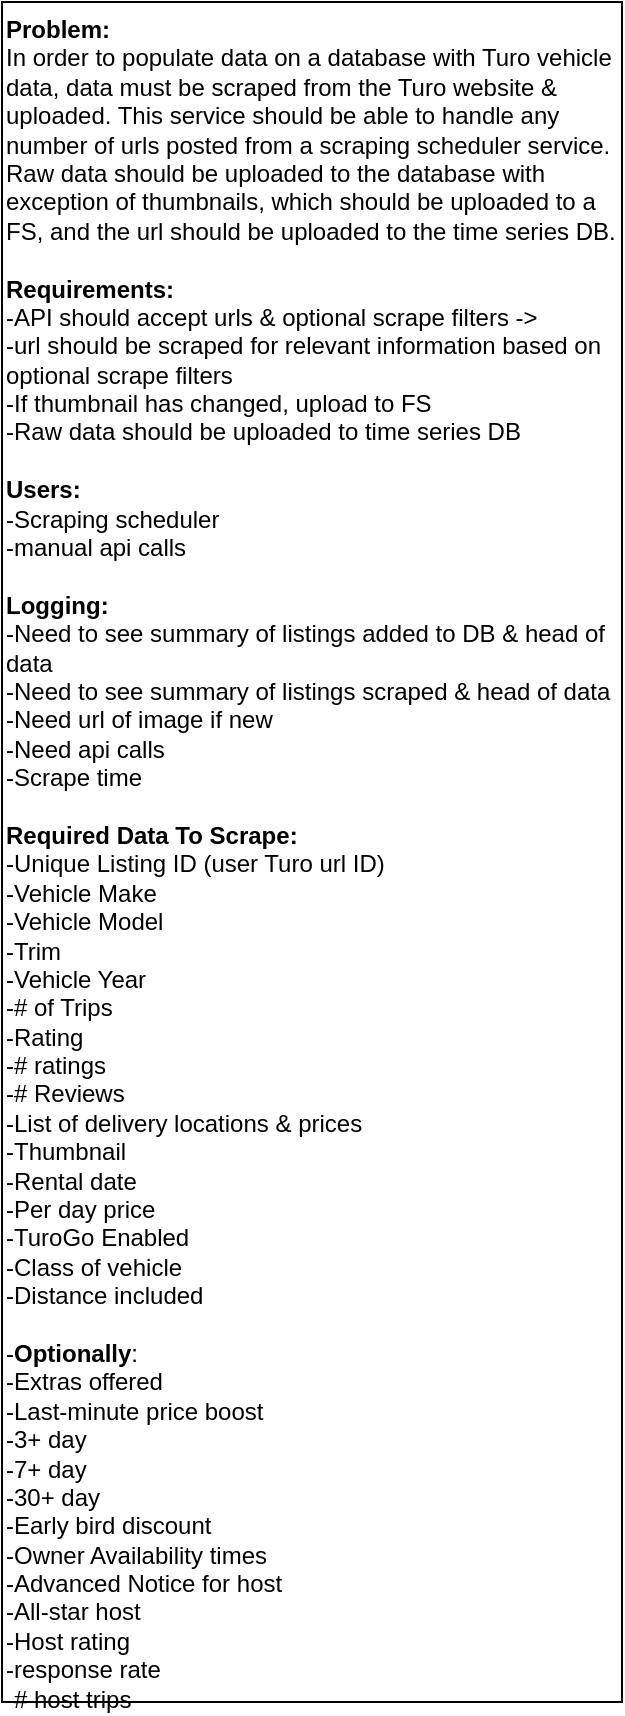 <mxfile version="20.3.3" type="github" pages="6">
  <diagram id="caipq0Zi8jMYTzpVwic8" name="Problem">
    <mxGraphModel dx="1254" dy="740" grid="1" gridSize="10" guides="1" tooltips="1" connect="1" arrows="1" fold="1" page="1" pageScale="1" pageWidth="850" pageHeight="1100" math="0" shadow="0">
      <root>
        <mxCell id="0" />
        <mxCell id="1" parent="0" />
        <mxCell id="sW1Mit5LW0IJ_BD4tYRS-1" value="&lt;b&gt;Problem:&lt;/b&gt;&lt;br&gt;In order to populate data on a database with Turo vehicle data, data must be scraped from the Turo website &amp;amp; uploaded. This service should be able to handle any number of urls posted from a scraping scheduler service. Raw data should be uploaded to the database with exception of thumbnails, which should be uploaded to a FS, and the url should be uploaded to the time series DB.&lt;br&gt;&lt;br&gt;&lt;b&gt;Requirements:&lt;br&gt;&lt;/b&gt;-API should accept urls &amp;amp; optional scrape filters -&amp;gt;&amp;nbsp;&lt;br&gt;-url should be scraped for relevant information based on optional scrape filters&lt;br&gt;-If thumbnail has changed, upload to FS&lt;br&gt;-Raw data should be uploaded to time series DB&lt;br&gt;&lt;br&gt;&lt;b&gt;Users:&lt;br&gt;&lt;/b&gt;-Scraping scheduler&lt;br&gt;-manual api calls&lt;br&gt;&lt;br&gt;&lt;b&gt;Logging:&lt;br&gt;&lt;/b&gt;-Need to see summary of listings added to DB &amp;amp; head of data&lt;br&gt;-Need to see summary of listings scraped &amp;amp; head of data&lt;br&gt;-Need url of image if new&lt;br&gt;-Need api calls&lt;br&gt;-Scrape time&lt;br&gt;&lt;br&gt;&lt;b&gt;Required Data To Scrape:&lt;/b&gt;&lt;br&gt;-Unique Listing ID (user Turo url ID)&lt;br&gt;-Vehicle Make&lt;br&gt;-Vehicle Model&lt;br&gt;-Trim&lt;br&gt;-Vehicle Year&lt;br&gt;-# of Trips&lt;br&gt;-Rating&lt;br&gt;-# ratings&lt;br&gt;-# Reviews&lt;br&gt;-List of delivery locations &amp;amp; prices&lt;br&gt;-Thumbnail&lt;br&gt;-Rental date&lt;br&gt;-Per day price&lt;br&gt;-TuroGo Enabled&lt;br&gt;-Class of vehicle&lt;br&gt;-Distance included&lt;br&gt;&lt;br&gt;-&lt;b&gt;Optionally&lt;/b&gt;:&lt;br&gt;-Extras offered&lt;br&gt;-Last-minute price boost&lt;br&gt;-3+ day&lt;br&gt;-7+ day&lt;br&gt;-30+ day&lt;br&gt;-Early bird discount&lt;br&gt;&lt;div&gt;-Owner Availability times&lt;/div&gt;&lt;div&gt;-Advanced Notice for host&lt;/div&gt;&lt;div&gt;-All-star host&lt;/div&gt;&lt;div&gt;-Host rating&lt;/div&gt;&lt;div&gt;-response rate&lt;/div&gt;&lt;div&gt;-# host trips&lt;/div&gt;" style="rounded=0;whiteSpace=wrap;html=1;align=left;verticalAlign=top;" parent="1" vertex="1">
          <mxGeometry x="40" y="30" width="310" height="850" as="geometry" />
        </mxCell>
      </root>
    </mxGraphModel>
  </diagram>
  <diagram id="0qn9n6EWcN4d0jXP8-5p" name="Use Case Diagram">
    <mxGraphModel dx="1038" dy="539" grid="1" gridSize="10" guides="1" tooltips="1" connect="1" arrows="1" fold="1" page="1" pageScale="1" pageWidth="850" pageHeight="1100" math="0" shadow="0">
      <root>
        <mxCell id="0" />
        <mxCell id="1" parent="0" />
        <mxCell id="zse7T27fTIH4ahiTM5nG-1" value="&lt;b&gt;Scraping&lt;br&gt;Scheduler&lt;br&gt;&lt;/b&gt;" style="shape=umlActor;verticalLabelPosition=bottom;verticalAlign=top;html=1;outlineConnect=0;" vertex="1" parent="1">
          <mxGeometry x="70" y="120" width="30" height="60" as="geometry" />
        </mxCell>
        <mxCell id="zse7T27fTIH4ahiTM5nG-3" value="&lt;b&gt;Admin&lt;br&gt;&lt;/b&gt;" style="shape=umlActor;verticalLabelPosition=bottom;verticalAlign=top;html=1;outlineConnect=0;" vertex="1" parent="1">
          <mxGeometry x="70" y="340" width="30" height="60" as="geometry" />
        </mxCell>
        <mxCell id="zse7T27fTIH4ahiTM5nG-4" value="Scrape required data" style="ellipse;whiteSpace=wrap;html=1;" vertex="1" parent="1">
          <mxGeometry x="250" y="40" width="110" height="70" as="geometry" />
        </mxCell>
        <mxCell id="zse7T27fTIH4ahiTM5nG-5" value="Scrape optional data" style="ellipse;whiteSpace=wrap;html=1;" vertex="1" parent="1">
          <mxGeometry x="250" y="130" width="110" height="70" as="geometry" />
        </mxCell>
        <mxCell id="zse7T27fTIH4ahiTM5nG-6" value="" style="endArrow=classic;html=1;rounded=0;" edge="1" parent="1" target="zse7T27fTIH4ahiTM5nG-4">
          <mxGeometry width="50" height="50" relative="1" as="geometry">
            <mxPoint x="120" y="150" as="sourcePoint" />
            <mxPoint x="320" y="120" as="targetPoint" />
          </mxGeometry>
        </mxCell>
        <mxCell id="zse7T27fTIH4ahiTM5nG-7" value="" style="endArrow=classic;html=1;rounded=0;entryX=0;entryY=0.5;entryDx=0;entryDy=0;" edge="1" parent="1" target="zse7T27fTIH4ahiTM5nG-5">
          <mxGeometry width="50" height="50" relative="1" as="geometry">
            <mxPoint x="130" y="160" as="sourcePoint" />
            <mxPoint x="268.613" y="103.805" as="targetPoint" />
          </mxGeometry>
        </mxCell>
        <mxCell id="zse7T27fTIH4ahiTM5nG-8" value="View Items added to DB" style="ellipse;whiteSpace=wrap;html=1;" vertex="1" parent="1">
          <mxGeometry x="250" y="220" width="110" height="77" as="geometry" />
        </mxCell>
        <mxCell id="m0AArXn-tRAfNud7FIpE-1" value="View Items&lt;br&gt;scraped" style="ellipse;whiteSpace=wrap;html=1;" vertex="1" parent="1">
          <mxGeometry x="250" y="310" width="110" height="77" as="geometry" />
        </mxCell>
        <mxCell id="2TvVeAhI7jEPd0MKH2li-1" value="View new &lt;br&gt;thumbnail url" style="ellipse;whiteSpace=wrap;html=1;" vertex="1" parent="1">
          <mxGeometry x="250" y="400" width="110" height="77" as="geometry" />
        </mxCell>
        <mxCell id="wSbw9-VT_Lb8DX0gDGvC-1" value="View API Calls" style="ellipse;whiteSpace=wrap;html=1;" vertex="1" parent="1">
          <mxGeometry x="250" y="490" width="110" height="77" as="geometry" />
        </mxCell>
        <mxCell id="BIC-_8Cp9dVTEz8O6u69-1" value="" style="endArrow=classic;html=1;rounded=0;entryX=0;entryY=1;entryDx=0;entryDy=0;" edge="1" parent="1" target="zse7T27fTIH4ahiTM5nG-4">
          <mxGeometry width="50" height="50" relative="1" as="geometry">
            <mxPoint x="110" y="320" as="sourcePoint" />
            <mxPoint x="260" y="175" as="targetPoint" />
          </mxGeometry>
        </mxCell>
        <mxCell id="BIC-_8Cp9dVTEz8O6u69-2" value="" style="endArrow=classic;html=1;rounded=0;entryX=0;entryY=1;entryDx=0;entryDy=0;" edge="1" parent="1" target="zse7T27fTIH4ahiTM5nG-5">
          <mxGeometry width="50" height="50" relative="1" as="geometry">
            <mxPoint x="120" y="330" as="sourcePoint" />
            <mxPoint x="276.109" y="109.749" as="targetPoint" />
          </mxGeometry>
        </mxCell>
        <mxCell id="BIC-_8Cp9dVTEz8O6u69-3" value="" style="endArrow=classic;html=1;rounded=0;" edge="1" parent="1" target="zse7T27fTIH4ahiTM5nG-8">
          <mxGeometry width="50" height="50" relative="1" as="geometry">
            <mxPoint x="130" y="340" as="sourcePoint" />
            <mxPoint x="276.109" y="199.749" as="targetPoint" />
          </mxGeometry>
        </mxCell>
        <mxCell id="BIC-_8Cp9dVTEz8O6u69-4" value="" style="endArrow=classic;html=1;rounded=0;entryX=0;entryY=0.5;entryDx=0;entryDy=0;" edge="1" parent="1" target="m0AArXn-tRAfNud7FIpE-1">
          <mxGeometry width="50" height="50" relative="1" as="geometry">
            <mxPoint x="130" y="360" as="sourcePoint" />
            <mxPoint x="269.122" y="289.735" as="targetPoint" />
          </mxGeometry>
        </mxCell>
        <mxCell id="BIC-_8Cp9dVTEz8O6u69-5" value="" style="endArrow=classic;html=1;rounded=0;entryX=0;entryY=0.5;entryDx=0;entryDy=0;" edge="1" parent="1" target="2TvVeAhI7jEPd0MKH2li-1">
          <mxGeometry width="50" height="50" relative="1" as="geometry">
            <mxPoint x="130" y="380" as="sourcePoint" />
            <mxPoint x="260" y="358.5" as="targetPoint" />
          </mxGeometry>
        </mxCell>
        <mxCell id="BIC-_8Cp9dVTEz8O6u69-6" value="" style="endArrow=classic;html=1;rounded=0;entryX=0;entryY=0;entryDx=0;entryDy=0;" edge="1" parent="1" target="wSbw9-VT_Lb8DX0gDGvC-1">
          <mxGeometry width="50" height="50" relative="1" as="geometry">
            <mxPoint x="120" y="400" as="sourcePoint" />
            <mxPoint x="260" y="448.5" as="targetPoint" />
          </mxGeometry>
        </mxCell>
      </root>
    </mxGraphModel>
  </diagram>
  <diagram id="b9QRMDCg_2D02ucUDwC-" name="Activity Diagram (If Applicable)">
    <mxGraphModel dx="1054" dy="740" grid="1" gridSize="10" guides="1" tooltips="1" connect="1" arrows="1" fold="1" page="1" pageScale="1" pageWidth="850" pageHeight="1100" math="0" shadow="0">
      <root>
        <mxCell id="0" />
        <mxCell id="1" parent="0" />
        <mxCell id="VPsrGsyR2HTx51GlbL5T-3" value="" style="edgeStyle=orthogonalEdgeStyle;rounded=0;orthogonalLoop=1;jettySize=auto;html=1;fontSize=10;" parent="1" source="VPsrGsyR2HTx51GlbL5T-1" target="VPsrGsyR2HTx51GlbL5T-2" edge="1">
          <mxGeometry relative="1" as="geometry" />
        </mxCell>
        <mxCell id="VPsrGsyR2HTx51GlbL5T-1" value="Start" style="ellipse;whiteSpace=wrap;html=1;aspect=fixed;fontSize=10;" parent="1" vertex="1">
          <mxGeometry x="140" y="40" width="50" height="50" as="geometry" />
        </mxCell>
        <mxCell id="VPsrGsyR2HTx51GlbL5T-9" value="" style="edgeStyle=orthogonalEdgeStyle;rounded=0;orthogonalLoop=1;jettySize=auto;html=1;fontSize=10;" parent="1" source="VPsrGsyR2HTx51GlbL5T-2" target="VPsrGsyR2HTx51GlbL5T-6" edge="1">
          <mxGeometry relative="1" as="geometry" />
        </mxCell>
        <mxCell id="VPsrGsyR2HTx51GlbL5T-2" value="Schedular calls API with list of urls" style="rounded=1;whiteSpace=wrap;html=1;fontSize=10;" parent="1" vertex="1">
          <mxGeometry x="105" y="130" width="120" height="40" as="geometry" />
        </mxCell>
        <mxCell id="VPsrGsyR2HTx51GlbL5T-39" style="edgeStyle=orthogonalEdgeStyle;rounded=0;orthogonalLoop=1;jettySize=auto;html=1;exitX=0.5;exitY=1;exitDx=0;exitDy=0;entryX=0.5;entryY=0;entryDx=0;entryDy=0;fontSize=10;" parent="1" source="VPsrGsyR2HTx51GlbL5T-5" target="VPsrGsyR2HTx51GlbL5T-37" edge="1">
          <mxGeometry relative="1" as="geometry" />
        </mxCell>
        <mxCell id="VPsrGsyR2HTx51GlbL5T-5" value="Generate scrape objects with filters &amp;amp; add to queue" style="rounded=1;whiteSpace=wrap;html=1;fontSize=10;" parent="1" vertex="1">
          <mxGeometry x="105" y="270" width="120" height="40" as="geometry" />
        </mxCell>
        <mxCell id="VPsrGsyR2HTx51GlbL5T-8" style="edgeStyle=orthogonalEdgeStyle;rounded=0;orthogonalLoop=1;jettySize=auto;html=1;exitX=1;exitY=0.5;exitDx=0;exitDy=0;fontSize=10;" parent="1" source="VPsrGsyR2HTx51GlbL5T-6" edge="1">
          <mxGeometry relative="1" as="geometry">
            <mxPoint x="235" y="220" as="targetPoint" />
          </mxGeometry>
        </mxCell>
        <mxCell id="VPsrGsyR2HTx51GlbL5T-18" value="&lt;b&gt;N&lt;/b&gt;" style="edgeLabel;html=1;align=center;verticalAlign=middle;resizable=0;points=[];fontSize=10;" parent="VPsrGsyR2HTx51GlbL5T-8" vertex="1" connectable="0">
          <mxGeometry x="-0.792" y="-1" relative="1" as="geometry">
            <mxPoint x="-5" y="-11" as="offset" />
          </mxGeometry>
        </mxCell>
        <mxCell id="VPsrGsyR2HTx51GlbL5T-17" style="edgeStyle=orthogonalEdgeStyle;rounded=0;orthogonalLoop=1;jettySize=auto;html=1;entryX=0.5;entryY=0;entryDx=0;entryDy=0;fontSize=10;" parent="1" source="VPsrGsyR2HTx51GlbL5T-6" target="VPsrGsyR2HTx51GlbL5T-5" edge="1">
          <mxGeometry relative="1" as="geometry" />
        </mxCell>
        <mxCell id="VPsrGsyR2HTx51GlbL5T-19" value="&lt;b&gt;Y&lt;/b&gt;" style="edgeLabel;html=1;align=center;verticalAlign=middle;resizable=0;points=[];fontSize=10;" parent="VPsrGsyR2HTx51GlbL5T-17" vertex="1" connectable="0">
          <mxGeometry x="-0.728" y="1" relative="1" as="geometry">
            <mxPoint x="9" y="-7" as="offset" />
          </mxGeometry>
        </mxCell>
        <mxCell id="VPsrGsyR2HTx51GlbL5T-6" value="Valid&lt;br&gt;Request" style="rhombus;whiteSpace=wrap;html=1;fontSize=10;" parent="1" vertex="1">
          <mxGeometry x="135" y="190" width="60" height="60" as="geometry" />
        </mxCell>
        <mxCell id="VPsrGsyR2HTx51GlbL5T-15" style="edgeStyle=orthogonalEdgeStyle;rounded=0;orthogonalLoop=1;jettySize=auto;html=1;entryX=0.5;entryY=0;entryDx=0;entryDy=0;fontSize=10;exitX=1;exitY=0.5;exitDx=0;exitDy=0;" parent="1" source="VPsrGsyR2HTx51GlbL5T-7" target="VPsrGsyR2HTx51GlbL5T-14" edge="1">
          <mxGeometry relative="1" as="geometry">
            <Array as="points">
              <mxPoint x="575" y="220" />
            </Array>
          </mxGeometry>
        </mxCell>
        <mxCell id="VPsrGsyR2HTx51GlbL5T-7" value="Return Error to client" style="rounded=1;whiteSpace=wrap;html=1;fontSize=10;" parent="1" vertex="1">
          <mxGeometry x="400" y="200" width="120" height="40" as="geometry" />
        </mxCell>
        <mxCell id="VPsrGsyR2HTx51GlbL5T-10" value="End" style="ellipse;whiteSpace=wrap;html=1;aspect=fixed;fontSize=10;" parent="1" vertex="1">
          <mxGeometry x="550" y="1190" width="50" height="50" as="geometry" />
        </mxCell>
        <mxCell id="VPsrGsyR2HTx51GlbL5T-16" style="edgeStyle=orthogonalEdgeStyle;rounded=0;orthogonalLoop=1;jettySize=auto;html=1;entryX=0.5;entryY=0;entryDx=0;entryDy=0;fontSize=10;" parent="1" source="VPsrGsyR2HTx51GlbL5T-14" target="VPsrGsyR2HTx51GlbL5T-10" edge="1">
          <mxGeometry relative="1" as="geometry" />
        </mxCell>
        <mxCell id="VPsrGsyR2HTx51GlbL5T-14" value="" style="rhombus;whiteSpace=wrap;html=1;fontSize=10;" parent="1" vertex="1">
          <mxGeometry x="545" y="1080" width="60" height="60" as="geometry" />
        </mxCell>
        <mxCell id="VPsrGsyR2HTx51GlbL5T-26" style="edgeStyle=orthogonalEdgeStyle;rounded=0;orthogonalLoop=1;jettySize=auto;html=1;fontSize=10;" parent="1" source="VPsrGsyR2HTx51GlbL5T-24" target="VPsrGsyR2HTx51GlbL5T-14" edge="1">
          <mxGeometry relative="1" as="geometry" />
        </mxCell>
        <mxCell id="VPsrGsyR2HTx51GlbL5T-27" value="&lt;b&gt;N&lt;/b&gt;" style="edgeLabel;html=1;align=center;verticalAlign=middle;resizable=0;points=[];fontSize=10;" parent="VPsrGsyR2HTx51GlbL5T-26" vertex="1" connectable="0">
          <mxGeometry x="-0.719" y="-1" relative="1" as="geometry">
            <mxPoint x="-143" y="-11" as="offset" />
          </mxGeometry>
        </mxCell>
        <mxCell id="VPsrGsyR2HTx51GlbL5T-31" value="" style="edgeStyle=orthogonalEdgeStyle;rounded=0;orthogonalLoop=1;jettySize=auto;html=1;fontSize=10;" parent="1" source="VPsrGsyR2HTx51GlbL5T-24" target="VPsrGsyR2HTx51GlbL5T-28" edge="1">
          <mxGeometry relative="1" as="geometry" />
        </mxCell>
        <mxCell id="VPsrGsyR2HTx51GlbL5T-33" value="&lt;b&gt;Y&lt;/b&gt;" style="edgeLabel;html=1;align=center;verticalAlign=middle;resizable=0;points=[];fontSize=10;" parent="VPsrGsyR2HTx51GlbL5T-31" vertex="1" connectable="0">
          <mxGeometry x="0.462" relative="1" as="geometry">
            <mxPoint x="10" y="-4" as="offset" />
          </mxGeometry>
        </mxCell>
        <mxCell id="VPsrGsyR2HTx51GlbL5T-24" value="Queue" style="rhombus;whiteSpace=wrap;html=1;fontSize=10;" parent="1" vertex="1">
          <mxGeometry x="135" y="410" width="60" height="60" as="geometry" />
        </mxCell>
        <mxCell id="VPsrGsyR2HTx51GlbL5T-49" value="" style="edgeStyle=orthogonalEdgeStyle;rounded=0;orthogonalLoop=1;jettySize=auto;html=1;fontSize=8;" parent="1" source="VPsrGsyR2HTx51GlbL5T-28" target="VPsrGsyR2HTx51GlbL5T-32" edge="1">
          <mxGeometry relative="1" as="geometry" />
        </mxCell>
        <mxCell id="VPsrGsyR2HTx51GlbL5T-28" value="Pop from head" style="rounded=1;whiteSpace=wrap;html=1;fontSize=10;" parent="1" vertex="1">
          <mxGeometry x="105" y="490" width="120" height="40" as="geometry" />
        </mxCell>
        <mxCell id="VPsrGsyR2HTx51GlbL5T-51" value="" style="edgeStyle=orthogonalEdgeStyle;rounded=0;orthogonalLoop=1;jettySize=auto;html=1;fontSize=8;" parent="1" source="VPsrGsyR2HTx51GlbL5T-32" target="VPsrGsyR2HTx51GlbL5T-50" edge="1">
          <mxGeometry relative="1" as="geometry" />
        </mxCell>
        <mxCell id="VPsrGsyR2HTx51GlbL5T-32" value="Scrape data" style="rounded=1;whiteSpace=wrap;html=1;fontSize=10;" parent="1" vertex="1">
          <mxGeometry x="105" y="550" width="120" height="40" as="geometry" />
        </mxCell>
        <mxCell id="VPsrGsyR2HTx51GlbL5T-38" value="" style="edgeStyle=orthogonalEdgeStyle;rounded=0;orthogonalLoop=1;jettySize=auto;html=1;fontSize=10;" parent="1" source="VPsrGsyR2HTx51GlbL5T-37" edge="1">
          <mxGeometry relative="1" as="geometry">
            <mxPoint x="165" y="410" as="targetPoint" />
          </mxGeometry>
        </mxCell>
        <mxCell id="VPsrGsyR2HTx51GlbL5T-40" value="&lt;b&gt;Y&lt;/b&gt;" style="edgeLabel;html=1;align=center;verticalAlign=middle;resizable=0;points=[];fontSize=8;" parent="VPsrGsyR2HTx51GlbL5T-38" vertex="1" connectable="0">
          <mxGeometry x="0.45" relative="1" as="geometry">
            <mxPoint x="10" y="-3" as="offset" />
          </mxGeometry>
        </mxCell>
        <mxCell id="VPsrGsyR2HTx51GlbL5T-44" style="edgeStyle=orthogonalEdgeStyle;rounded=0;orthogonalLoop=1;jettySize=auto;html=1;entryX=0;entryY=0.5;entryDx=0;entryDy=0;fontSize=8;" parent="1" source="VPsrGsyR2HTx51GlbL5T-37" target="VPsrGsyR2HTx51GlbL5T-43" edge="1">
          <mxGeometry relative="1" as="geometry" />
        </mxCell>
        <mxCell id="VPsrGsyR2HTx51GlbL5T-46" value="&lt;b&gt;N&lt;/b&gt;" style="edgeLabel;html=1;align=center;verticalAlign=middle;resizable=0;points=[];fontSize=8;" parent="VPsrGsyR2HTx51GlbL5T-44" vertex="1" connectable="0">
          <mxGeometry x="-0.689" y="1" relative="1" as="geometry">
            <mxPoint x="-6" y="-9" as="offset" />
          </mxGeometry>
        </mxCell>
        <mxCell id="VPsrGsyR2HTx51GlbL5T-37" value="&lt;font style=&quot;font-size: 8px;&quot;&gt;valid scrape&lt;br&gt;obj&lt;/font&gt;" style="rhombus;whiteSpace=wrap;html=1;fontSize=10;" parent="1" vertex="1">
          <mxGeometry x="135" y="330" width="60" height="60" as="geometry" />
        </mxCell>
        <mxCell id="VPsrGsyR2HTx51GlbL5T-42" style="edgeStyle=orthogonalEdgeStyle;rounded=0;orthogonalLoop=1;jettySize=auto;html=1;fontSize=8;" parent="1" source="VPsrGsyR2HTx51GlbL5T-41" target="VPsrGsyR2HTx51GlbL5T-7" edge="1">
          <mxGeometry relative="1" as="geometry" />
        </mxCell>
        <mxCell id="VPsrGsyR2HTx51GlbL5T-41" value="Log error" style="rounded=1;whiteSpace=wrap;html=1;fontSize=10;" parent="1" vertex="1">
          <mxGeometry x="235" y="200" width="120" height="40" as="geometry" />
        </mxCell>
        <mxCell id="VPsrGsyR2HTx51GlbL5T-45" style="edgeStyle=orthogonalEdgeStyle;rounded=0;orthogonalLoop=1;jettySize=auto;html=1;fontSize=8;entryX=0.5;entryY=0;entryDx=0;entryDy=0;" parent="1" source="VPsrGsyR2HTx51GlbL5T-43" target="VPsrGsyR2HTx51GlbL5T-14" edge="1">
          <mxGeometry relative="1" as="geometry">
            <mxPoint x="375" y="500.0" as="targetPoint" />
          </mxGeometry>
        </mxCell>
        <mxCell id="VPsrGsyR2HTx51GlbL5T-43" value="Log Constructor Error" style="rounded=1;whiteSpace=wrap;html=1;fontSize=10;" parent="1" vertex="1">
          <mxGeometry x="235" y="340" width="120" height="40" as="geometry" />
        </mxCell>
        <mxCell id="VPsrGsyR2HTx51GlbL5T-47" value="For each &lt;br&gt;scrape object" style="text;html=1;align=center;verticalAlign=middle;resizable=0;points=[];autosize=1;strokeColor=none;fillColor=none;fontSize=8;" parent="1" vertex="1">
          <mxGeometry x="80" y="320" width="70" height="30" as="geometry" />
        </mxCell>
        <mxCell id="VPsrGsyR2HTx51GlbL5T-53" style="edgeStyle=orthogonalEdgeStyle;rounded=0;orthogonalLoop=1;jettySize=auto;html=1;entryX=0;entryY=0.5;entryDx=0;entryDy=0;fontSize=8;" parent="1" source="VPsrGsyR2HTx51GlbL5T-50" target="VPsrGsyR2HTx51GlbL5T-52" edge="1">
          <mxGeometry relative="1" as="geometry" />
        </mxCell>
        <mxCell id="VPsrGsyR2HTx51GlbL5T-55" value="&lt;b&gt;Y&lt;/b&gt;" style="edgeLabel;html=1;align=center;verticalAlign=middle;resizable=0;points=[];fontSize=8;" parent="VPsrGsyR2HTx51GlbL5T-53" vertex="1" connectable="0">
          <mxGeometry x="-0.831" relative="1" as="geometry">
            <mxPoint x="-3" y="-10" as="offset" />
          </mxGeometry>
        </mxCell>
        <mxCell id="VPsrGsyR2HTx51GlbL5T-58" value="" style="edgeStyle=orthogonalEdgeStyle;rounded=0;orthogonalLoop=1;jettySize=auto;html=1;fontSize=8;entryX=0.5;entryY=0;entryDx=0;entryDy=0;" parent="1" source="VPsrGsyR2HTx51GlbL5T-50" target="6ZcRiLIBuCxSSxzIiGLU-4" edge="1">
          <mxGeometry relative="1" as="geometry">
            <mxPoint x="165.0" y="700" as="targetPoint" />
          </mxGeometry>
        </mxCell>
        <mxCell id="VPsrGsyR2HTx51GlbL5T-59" value="&lt;b&gt;N&lt;/b&gt;" style="edgeLabel;html=1;align=center;verticalAlign=middle;resizable=0;points=[];fontSize=8;" parent="VPsrGsyR2HTx51GlbL5T-58" vertex="1" connectable="0">
          <mxGeometry x="-0.916" relative="1" as="geometry">
            <mxPoint x="10" y="-3" as="offset" />
          </mxGeometry>
        </mxCell>
        <mxCell id="VPsrGsyR2HTx51GlbL5T-50" value="Scrape&lt;br&gt;Error" style="rhombus;whiteSpace=wrap;html=1;fontSize=10;" parent="1" vertex="1">
          <mxGeometry x="135" y="620" width="60" height="60" as="geometry" />
        </mxCell>
        <mxCell id="VPsrGsyR2HTx51GlbL5T-54" style="edgeStyle=orthogonalEdgeStyle;rounded=0;orthogonalLoop=1;jettySize=auto;html=1;fontSize=8;" parent="1" source="VPsrGsyR2HTx51GlbL5T-52" target="VPsrGsyR2HTx51GlbL5T-14" edge="1">
          <mxGeometry relative="1" as="geometry" />
        </mxCell>
        <mxCell id="VPsrGsyR2HTx51GlbL5T-52" value="Log Error" style="rounded=1;whiteSpace=wrap;html=1;fontSize=10;" parent="1" vertex="1">
          <mxGeometry x="235" y="630" width="120" height="40" as="geometry" />
        </mxCell>
        <mxCell id="VPsrGsyR2HTx51GlbL5T-62" style="edgeStyle=orthogonalEdgeStyle;rounded=0;orthogonalLoop=1;jettySize=auto;html=1;entryX=0;entryY=0.5;entryDx=0;entryDy=0;fontSize=8;" parent="1" source="VPsrGsyR2HTx51GlbL5T-60" target="VPsrGsyR2HTx51GlbL5T-61" edge="1">
          <mxGeometry relative="1" as="geometry" />
        </mxCell>
        <mxCell id="VPsrGsyR2HTx51GlbL5T-65" value="&lt;b&gt;Y&lt;/b&gt;" style="edgeLabel;html=1;align=center;verticalAlign=middle;resizable=0;points=[];fontSize=8;" parent="VPsrGsyR2HTx51GlbL5T-62" vertex="1" connectable="0">
          <mxGeometry x="-0.661" relative="1" as="geometry">
            <mxPoint x="-8" y="-10" as="offset" />
          </mxGeometry>
        </mxCell>
        <mxCell id="VPsrGsyR2HTx51GlbL5T-68" value="" style="edgeStyle=orthogonalEdgeStyle;rounded=0;orthogonalLoop=1;jettySize=auto;html=1;fontSize=8;" parent="1" source="VPsrGsyR2HTx51GlbL5T-60" target="VPsrGsyR2HTx51GlbL5T-66" edge="1">
          <mxGeometry relative="1" as="geometry" />
        </mxCell>
        <mxCell id="VPsrGsyR2HTx51GlbL5T-69" value="&lt;b&gt;N&lt;/b&gt;" style="edgeLabel;html=1;align=center;verticalAlign=middle;resizable=0;points=[];fontSize=8;" parent="VPsrGsyR2HTx51GlbL5T-68" vertex="1" connectable="0">
          <mxGeometry x="0.232" y="-1" relative="1" as="geometry">
            <mxPoint x="9" y="-3" as="offset" />
          </mxGeometry>
        </mxCell>
        <mxCell id="VPsrGsyR2HTx51GlbL5T-60" value="Thumnail&lt;br&gt;error" style="rhombus;whiteSpace=wrap;html=1;fontSize=10;" parent="1" vertex="1">
          <mxGeometry x="250" y="770" width="60" height="60" as="geometry" />
        </mxCell>
        <mxCell id="VPsrGsyR2HTx51GlbL5T-64" value="" style="edgeStyle=orthogonalEdgeStyle;rounded=0;orthogonalLoop=1;jettySize=auto;html=1;fontSize=8;" parent="1" source="VPsrGsyR2HTx51GlbL5T-61" target="VPsrGsyR2HTx51GlbL5T-63" edge="1">
          <mxGeometry relative="1" as="geometry" />
        </mxCell>
        <mxCell id="VPsrGsyR2HTx51GlbL5T-61" value="Log Error" style="rounded=1;whiteSpace=wrap;html=1;fontSize=10;" parent="1" vertex="1">
          <mxGeometry x="360" y="780" width="120" height="40" as="geometry" />
        </mxCell>
        <mxCell id="VPsrGsyR2HTx51GlbL5T-67" value="" style="edgeStyle=orthogonalEdgeStyle;rounded=0;orthogonalLoop=1;jettySize=auto;html=1;fontSize=8;" parent="1" source="VPsrGsyR2HTx51GlbL5T-63" target="VPsrGsyR2HTx51GlbL5T-66" edge="1">
          <mxGeometry relative="1" as="geometry" />
        </mxCell>
        <mxCell id="VPsrGsyR2HTx51GlbL5T-63" value="Revert to previous thumbnail url" style="rounded=1;whiteSpace=wrap;html=1;fontSize=10;" parent="1" vertex="1">
          <mxGeometry x="360" y="850" width="120" height="40" as="geometry" />
        </mxCell>
        <mxCell id="VPsrGsyR2HTx51GlbL5T-71" value="" style="edgeStyle=orthogonalEdgeStyle;rounded=0;orthogonalLoop=1;jettySize=auto;html=1;fontSize=8;" parent="1" source="VPsrGsyR2HTx51GlbL5T-66" target="VPsrGsyR2HTx51GlbL5T-70" edge="1">
          <mxGeometry relative="1" as="geometry" />
        </mxCell>
        <mxCell id="VPsrGsyR2HTx51GlbL5T-66" value="update url in vehicle data object" style="rounded=1;whiteSpace=wrap;html=1;fontSize=10;" parent="1" vertex="1">
          <mxGeometry x="220" y="850" width="120" height="40" as="geometry" />
        </mxCell>
        <mxCell id="VPsrGsyR2HTx51GlbL5T-73" value="" style="edgeStyle=orthogonalEdgeStyle;rounded=0;orthogonalLoop=1;jettySize=auto;html=1;fontSize=8;" parent="1" source="VPsrGsyR2HTx51GlbL5T-70" target="VPsrGsyR2HTx51GlbL5T-72" edge="1">
          <mxGeometry relative="1" as="geometry" />
        </mxCell>
        <mxCell id="VPsrGsyR2HTx51GlbL5T-70" value="Upload vehicle data to DB" style="rounded=1;whiteSpace=wrap;html=1;fontSize=10;" parent="1" vertex="1">
          <mxGeometry x="220" y="910" width="120" height="40" as="geometry" />
        </mxCell>
        <mxCell id="VPsrGsyR2HTx51GlbL5T-76" style="edgeStyle=orthogonalEdgeStyle;rounded=0;orthogonalLoop=1;jettySize=auto;html=1;fontSize=8;" parent="1" source="VPsrGsyR2HTx51GlbL5T-72" target="VPsrGsyR2HTx51GlbL5T-74" edge="1">
          <mxGeometry relative="1" as="geometry" />
        </mxCell>
        <mxCell id="VPsrGsyR2HTx51GlbL5T-78" value="&lt;b&gt;Y&lt;/b&gt;" style="edgeLabel;html=1;align=center;verticalAlign=middle;resizable=0;points=[];fontSize=8;" parent="VPsrGsyR2HTx51GlbL5T-76" vertex="1" connectable="0">
          <mxGeometry x="-0.797" y="1" relative="1" as="geometry">
            <mxPoint x="-5" y="-9" as="offset" />
          </mxGeometry>
        </mxCell>
        <mxCell id="6ZcRiLIBuCxSSxzIiGLU-2" value="" style="edgeStyle=orthogonalEdgeStyle;rounded=0;orthogonalLoop=1;jettySize=auto;html=1;fontSize=8;" parent="1" source="VPsrGsyR2HTx51GlbL5T-72" target="6ZcRiLIBuCxSSxzIiGLU-1" edge="1">
          <mxGeometry relative="1" as="geometry" />
        </mxCell>
        <mxCell id="6ZcRiLIBuCxSSxzIiGLU-3" value="&lt;b&gt;N&lt;/b&gt;" style="edgeLabel;html=1;align=center;verticalAlign=middle;resizable=0;points=[];fontSize=8;" parent="6ZcRiLIBuCxSSxzIiGLU-2" vertex="1" connectable="0">
          <mxGeometry x="0.412" relative="1" as="geometry">
            <mxPoint x="10" y="-2" as="offset" />
          </mxGeometry>
        </mxCell>
        <mxCell id="VPsrGsyR2HTx51GlbL5T-72" value="DB Error" style="rhombus;whiteSpace=wrap;html=1;fontSize=10;" parent="1" vertex="1">
          <mxGeometry x="250" y="970" width="60" height="60" as="geometry" />
        </mxCell>
        <mxCell id="VPsrGsyR2HTx51GlbL5T-77" style="edgeStyle=orthogonalEdgeStyle;rounded=0;orthogonalLoop=1;jettySize=auto;html=1;entryX=0.5;entryY=0;entryDx=0;entryDy=0;fontSize=8;" parent="1" source="VPsrGsyR2HTx51GlbL5T-74" target="VPsrGsyR2HTx51GlbL5T-14" edge="1">
          <mxGeometry relative="1" as="geometry" />
        </mxCell>
        <mxCell id="VPsrGsyR2HTx51GlbL5T-74" value="Log Error" style="rounded=1;whiteSpace=wrap;html=1;fontSize=10;" parent="1" vertex="1">
          <mxGeometry x="360" y="980" width="120" height="41" as="geometry" />
        </mxCell>
        <mxCell id="6ZcRiLIBuCxSSxzIiGLU-12" style="edgeStyle=orthogonalEdgeStyle;rounded=0;orthogonalLoop=1;jettySize=auto;html=1;fontSize=8;entryX=0;entryY=0.5;entryDx=0;entryDy=0;" parent="1" source="6ZcRiLIBuCxSSxzIiGLU-1" target="6ZcRiLIBuCxSSxzIiGLU-4" edge="1">
          <mxGeometry relative="1" as="geometry">
            <mxPoint x="50.0" y="790" as="targetPoint" />
            <Array as="points">
              <mxPoint x="80" y="1070" />
              <mxPoint x="80" y="730" />
            </Array>
          </mxGeometry>
        </mxCell>
        <mxCell id="6ZcRiLIBuCxSSxzIiGLU-1" value="Log uploaded data" style="rounded=1;whiteSpace=wrap;html=1;fontSize=10;" parent="1" vertex="1">
          <mxGeometry x="220" y="1050" width="120" height="41" as="geometry" />
        </mxCell>
        <mxCell id="6ZcRiLIBuCxSSxzIiGLU-6" value="" style="edgeStyle=orthogonalEdgeStyle;rounded=0;orthogonalLoop=1;jettySize=auto;html=1;fontSize=8;" parent="1" source="6ZcRiLIBuCxSSxzIiGLU-4" target="6ZcRiLIBuCxSSxzIiGLU-5" edge="1">
          <mxGeometry relative="1" as="geometry" />
        </mxCell>
        <mxCell id="6ZcRiLIBuCxSSxzIiGLU-7" value="&lt;b&gt;Y&lt;/b&gt;" style="edgeLabel;html=1;align=center;verticalAlign=middle;resizable=0;points=[];fontSize=8;" parent="6ZcRiLIBuCxSSxzIiGLU-6" vertex="1" connectable="0">
          <mxGeometry x="-0.827" y="1" relative="1" as="geometry">
            <mxPoint x="-4" y="-9" as="offset" />
          </mxGeometry>
        </mxCell>
        <mxCell id="KtzhCGeL9ZljHvV2TS3W-3" value="" style="edgeStyle=orthogonalEdgeStyle;rounded=0;orthogonalLoop=1;jettySize=auto;html=1;fontSize=12;" parent="1" source="6ZcRiLIBuCxSSxzIiGLU-4" target="KtzhCGeL9ZljHvV2TS3W-1" edge="1">
          <mxGeometry relative="1" as="geometry" />
        </mxCell>
        <mxCell id="KtzhCGeL9ZljHvV2TS3W-5" value="&lt;b&gt;&lt;font style=&quot;font-size: 8px;&quot;&gt;N&lt;/font&gt;&lt;/b&gt;" style="edgeLabel;html=1;align=center;verticalAlign=middle;resizable=0;points=[];fontSize=12;" parent="KtzhCGeL9ZljHvV2TS3W-3" vertex="1" connectable="0">
          <mxGeometry x="0.45" relative="1" as="geometry">
            <mxPoint x="9" y="-5" as="offset" />
          </mxGeometry>
        </mxCell>
        <mxCell id="6ZcRiLIBuCxSSxzIiGLU-4" value="while&lt;br&gt;Vehicles" style="rhombus;whiteSpace=wrap;html=1;fontSize=10;" parent="1" vertex="1">
          <mxGeometry x="135" y="700" width="60" height="60" as="geometry" />
        </mxCell>
        <mxCell id="6ZcRiLIBuCxSSxzIiGLU-8" value="" style="edgeStyle=orthogonalEdgeStyle;rounded=0;orthogonalLoop=1;jettySize=auto;html=1;fontSize=8;" parent="1" source="6ZcRiLIBuCxSSxzIiGLU-5" edge="1">
          <mxGeometry relative="1" as="geometry">
            <mxPoint x="280" y="770" as="targetPoint" />
          </mxGeometry>
        </mxCell>
        <mxCell id="6ZcRiLIBuCxSSxzIiGLU-5" value="Handle Thumbnail" style="rounded=1;whiteSpace=wrap;html=1;fontSize=10;" parent="1" vertex="1">
          <mxGeometry x="220" y="710" width="120" height="40" as="geometry" />
        </mxCell>
        <mxCell id="KtzhCGeL9ZljHvV2TS3W-4" style="edgeStyle=orthogonalEdgeStyle;rounded=0;orthogonalLoop=1;jettySize=auto;html=1;entryX=0;entryY=0.5;entryDx=0;entryDy=0;fontSize=12;" parent="1" source="KtzhCGeL9ZljHvV2TS3W-1" target="VPsrGsyR2HTx51GlbL5T-24" edge="1">
          <mxGeometry relative="1" as="geometry">
            <Array as="points">
              <mxPoint x="30" y="800" />
              <mxPoint x="30" y="440" />
            </Array>
          </mxGeometry>
        </mxCell>
        <mxCell id="KtzhCGeL9ZljHvV2TS3W-1" value="Log Scraping Time" style="rounded=1;whiteSpace=wrap;html=1;fontSize=10;" parent="1" vertex="1">
          <mxGeometry x="105" y="780" width="120" height="40" as="geometry" />
        </mxCell>
      </root>
    </mxGraphModel>
  </diagram>
  <diagram id="RTJvNLbxPvpqfqzpSxGH" name="Collaboration Diagram">
    <mxGraphModel dx="1260" dy="740" grid="1" gridSize="10" guides="1" tooltips="1" connect="1" arrows="1" fold="1" page="1" pageScale="1" pageWidth="850" pageHeight="1100" math="0" shadow="0">
      <root>
        <mxCell id="0" />
        <mxCell id="1" parent="0" />
        <mxCell id="TPmFgkTzvXRMbJjfcOce-11" value="&lt;b&gt;Thread 1&lt;/b&gt;" style="rounded=0;whiteSpace=wrap;html=1;fontSize=8;fontColor=#FF3B14;fillColor=none;strokeColor=#FF3B14;dashed=1;strokeWidth=2;align=left;verticalAlign=top;" parent="1" vertex="1">
          <mxGeometry x="380" y="160" width="167.5" height="100" as="geometry" />
        </mxCell>
        <mxCell id="TPmFgkTzvXRMbJjfcOce-13" value="&lt;b&gt;Thread 3&lt;/b&gt;" style="rounded=0;whiteSpace=wrap;html=1;fontSize=8;fontColor=#FF3B14;fillColor=none;strokeColor=#FF3B14;dashed=1;strokeWidth=2;align=left;verticalAlign=top;" parent="1" vertex="1">
          <mxGeometry x="250" y="300" width="550" height="440" as="geometry" />
        </mxCell>
        <mxCell id="TPmFgkTzvXRMbJjfcOce-12" value="&lt;b&gt;Thread 2&lt;/b&gt;" style="rounded=0;whiteSpace=wrap;html=1;fontSize=8;fontColor=#FF3B14;fillColor=none;strokeColor=#FF3B14;dashed=1;strokeWidth=2;align=left;verticalAlign=top;" parent="1" vertex="1">
          <mxGeometry x="80" y="60" width="340" height="330" as="geometry" />
        </mxCell>
        <mxCell id="6D9iCb6M0t1CrYdoZL59-12" style="edgeStyle=orthogonalEdgeStyle;rounded=0;orthogonalLoop=1;jettySize=auto;html=1;entryX=0.5;entryY=0;entryDx=0;entryDy=0;fontSize=8;" parent="1" source="dGVBn-mebnh3Ec8yqR1I-2" target="6D9iCb6M0t1CrYdoZL59-11" edge="1">
          <mxGeometry relative="1" as="geometry" />
        </mxCell>
        <mxCell id="6D9iCb6M0t1CrYdoZL59-13" value="Start Data Ingestor&lt;br&gt;Pass Queue Ref" style="edgeLabel;html=1;align=center;verticalAlign=middle;resizable=0;points=[];fontSize=8;" parent="6D9iCb6M0t1CrYdoZL59-12" vertex="1" connectable="0">
          <mxGeometry x="0.272" relative="1" as="geometry">
            <mxPoint y="-23" as="offset" />
          </mxGeometry>
        </mxCell>
        <mxCell id="dGVBn-mebnh3Ec8yqR1I-2" value="&lt;b&gt;Class:&lt;/b&gt;&lt;br&gt;App" style="rounded=1;whiteSpace=wrap;html=1;fontSize=12;" parent="1" vertex="1">
          <mxGeometry x="400" y="190" width="120" height="60" as="geometry" />
        </mxCell>
        <mxCell id="wm8CIyAyT2A5XXmFxwjZ-10" value="" style="edgeStyle=orthogonalEdgeStyle;rounded=0;orthogonalLoop=1;jettySize=auto;html=1;fontSize=8;exitX=0.25;exitY=0;exitDx=0;exitDy=0;entryX=0.25;entryY=1;entryDx=0;entryDy=0;" parent="1" source="wm8CIyAyT2A5XXmFxwjZ-1" target="wm8CIyAyT2A5XXmFxwjZ-9" edge="1">
          <mxGeometry relative="1" as="geometry" />
        </mxCell>
        <mxCell id="wm8CIyAyT2A5XXmFxwjZ-14" value="http request" style="edgeLabel;html=1;align=center;verticalAlign=middle;resizable=0;points=[];fontSize=8;" parent="wm8CIyAyT2A5XXmFxwjZ-10" vertex="1" connectable="0">
          <mxGeometry x="-0.118" y="-1" relative="1" as="geometry">
            <mxPoint as="offset" />
          </mxGeometry>
        </mxCell>
        <mxCell id="wm8CIyAyT2A5XXmFxwjZ-1" value="&lt;b&gt;Class:&lt;/b&gt;&lt;br&gt;Server" style="rounded=1;whiteSpace=wrap;html=1;fontSize=12;" parent="1" vertex="1">
          <mxGeometry x="160" y="190" width="120" height="60" as="geometry" />
        </mxCell>
        <mxCell id="wm8CIyAyT2A5XXmFxwjZ-4" value="" style="endArrow=classic;html=1;rounded=0;fontSize=8;exitX=0;exitY=0.75;exitDx=0;exitDy=0;entryX=1;entryY=0.75;entryDx=0;entryDy=0;" parent="1" source="dGVBn-mebnh3Ec8yqR1I-2" target="wm8CIyAyT2A5XXmFxwjZ-1" edge="1">
          <mxGeometry width="50" height="50" relative="1" as="geometry">
            <mxPoint x="190" y="230" as="sourcePoint" />
            <mxPoint x="240" y="180" as="targetPoint" />
          </mxGeometry>
        </mxCell>
        <mxCell id="wm8CIyAyT2A5XXmFxwjZ-5" value="Start Server" style="edgeLabel;html=1;align=center;verticalAlign=middle;resizable=0;points=[];fontSize=8;" parent="wm8CIyAyT2A5XXmFxwjZ-4" vertex="1" connectable="0">
          <mxGeometry x="-0.132" relative="1" as="geometry">
            <mxPoint as="offset" />
          </mxGeometry>
        </mxCell>
        <mxCell id="wm8CIyAyT2A5XXmFxwjZ-6" value="" style="endArrow=classic;html=1;rounded=0;fontSize=8;entryX=0;entryY=0.5;entryDx=0;entryDy=0;" parent="1" target="wm8CIyAyT2A5XXmFxwjZ-1" edge="1">
          <mxGeometry width="50" height="50" relative="1" as="geometry">
            <mxPoint x="70" y="220" as="sourcePoint" />
            <mxPoint x="280" y="140" as="targetPoint" />
          </mxGeometry>
        </mxCell>
        <mxCell id="wm8CIyAyT2A5XXmFxwjZ-8" value="Scrape Request" style="edgeLabel;html=1;align=center;verticalAlign=middle;resizable=0;points=[];fontSize=8;" parent="wm8CIyAyT2A5XXmFxwjZ-6" vertex="1" connectable="0">
          <mxGeometry x="-0.454" relative="1" as="geometry">
            <mxPoint x="15" as="offset" />
          </mxGeometry>
        </mxCell>
        <mxCell id="wm8CIyAyT2A5XXmFxwjZ-7" value="Client" style="shape=umlActor;verticalLabelPosition=bottom;verticalAlign=top;html=1;outlineConnect=0;fontSize=8;" parent="1" vertex="1">
          <mxGeometry x="30" y="190" width="30" height="60" as="geometry" />
        </mxCell>
        <mxCell id="wm8CIyAyT2A5XXmFxwjZ-15" style="edgeStyle=orthogonalEdgeStyle;rounded=0;orthogonalLoop=1;jettySize=auto;html=1;exitX=0.75;exitY=1;exitDx=0;exitDy=0;entryX=0.75;entryY=0;entryDx=0;entryDy=0;fontSize=8;" parent="1" source="wm8CIyAyT2A5XXmFxwjZ-9" target="wm8CIyAyT2A5XXmFxwjZ-1" edge="1">
          <mxGeometry relative="1" as="geometry" />
        </mxCell>
        <mxCell id="wm8CIyAyT2A5XXmFxwjZ-16" value="validation" style="edgeLabel;html=1;align=center;verticalAlign=middle;resizable=0;points=[];fontSize=8;" parent="wm8CIyAyT2A5XXmFxwjZ-15" vertex="1" connectable="0">
          <mxGeometry x="-0.107" y="1" relative="1" as="geometry">
            <mxPoint x="-5" as="offset" />
          </mxGeometry>
        </mxCell>
        <mxCell id="wm8CIyAyT2A5XXmFxwjZ-9" value="&lt;b&gt;Class:&lt;/b&gt;&lt;br&gt;HTTP validator" style="rounded=1;whiteSpace=wrap;html=1;fontSize=12;" parent="1" vertex="1">
          <mxGeometry x="160" y="80" width="120" height="60" as="geometry" />
        </mxCell>
        <mxCell id="6D9iCb6M0t1CrYdoZL59-1" value="&lt;b&gt;Class:&lt;/b&gt;&lt;br&gt;Scrape&lt;br&gt;&lt;font color=&quot;#ff3b14&quot;&gt;Possibly Thread Safe&lt;/font&gt;" style="rounded=1;whiteSpace=wrap;html=1;fontSize=12;" parent="1" vertex="1">
          <mxGeometry x="90" y="310" width="120" height="60" as="geometry" />
        </mxCell>
        <mxCell id="6D9iCb6M0t1CrYdoZL59-2" value="" style="endArrow=classic;html=1;rounded=0;fontSize=8;exitX=0.5;exitY=1;exitDx=0;exitDy=0;entryX=0.5;entryY=0;entryDx=0;entryDy=0;" parent="1" source="wm8CIyAyT2A5XXmFxwjZ-1" target="6D9iCb6M0t1CrYdoZL59-1" edge="1">
          <mxGeometry width="50" height="50" relative="1" as="geometry">
            <mxPoint x="230.0" y="160" as="sourcePoint" />
            <mxPoint x="230.0" y="200" as="targetPoint" />
          </mxGeometry>
        </mxCell>
        <mxCell id="6D9iCb6M0t1CrYdoZL59-3" value="Scrape Data" style="edgeLabel;html=1;align=center;verticalAlign=middle;resizable=0;points=[];fontSize=8;" parent="6D9iCb6M0t1CrYdoZL59-2" vertex="1" connectable="0">
          <mxGeometry x="-0.132" relative="1" as="geometry">
            <mxPoint as="offset" />
          </mxGeometry>
        </mxCell>
        <mxCell id="6D9iCb6M0t1CrYdoZL59-4" value="" style="endArrow=classic;html=1;rounded=0;fontSize=8;exitX=0.25;exitY=0;exitDx=0;exitDy=0;entryX=0.25;entryY=1;entryDx=0;entryDy=0;" parent="1" source="6D9iCb6M0t1CrYdoZL59-1" target="wm8CIyAyT2A5XXmFxwjZ-1" edge="1">
          <mxGeometry width="50" height="50" relative="1" as="geometry">
            <mxPoint x="230" y="260" as="sourcePoint" />
            <mxPoint x="183.333" y="320" as="targetPoint" />
          </mxGeometry>
        </mxCell>
        <mxCell id="6D9iCb6M0t1CrYdoZL59-5" value="Scrape Obj" style="edgeLabel;html=1;align=center;verticalAlign=middle;resizable=0;points=[];fontSize=8;" parent="6D9iCb6M0t1CrYdoZL59-4" vertex="1" connectable="0">
          <mxGeometry x="-0.132" relative="1" as="geometry">
            <mxPoint as="offset" />
          </mxGeometry>
        </mxCell>
        <mxCell id="6D9iCb6M0t1CrYdoZL59-6" value="&lt;b&gt;Class:&lt;/b&gt;&lt;br&gt;Queue&lt;br&gt;&lt;font style=&quot;&quot; color=&quot;#ff3b14&quot;&gt;Thread Safe&lt;/font&gt;" style="rounded=1;whiteSpace=wrap;html=1;fontSize=12;" parent="1" vertex="1">
          <mxGeometry x="290" y="320" width="120" height="60" as="geometry" />
        </mxCell>
        <mxCell id="6D9iCb6M0t1CrYdoZL59-7" value="" style="endArrow=classic;html=1;rounded=0;fontSize=8;exitX=1;exitY=0.25;exitDx=0;exitDy=0;entryX=0;entryY=0.25;entryDx=0;entryDy=0;" parent="1" source="wm8CIyAyT2A5XXmFxwjZ-1" target="dGVBn-mebnh3Ec8yqR1I-2" edge="1">
          <mxGeometry width="50" height="50" relative="1" as="geometry">
            <mxPoint x="440.0" y="320" as="sourcePoint" />
            <mxPoint x="290.0" y="260" as="targetPoint" />
          </mxGeometry>
        </mxCell>
        <mxCell id="6D9iCb6M0t1CrYdoZL59-8" value="Queue" style="edgeLabel;html=1;align=center;verticalAlign=middle;resizable=0;points=[];fontSize=8;" parent="6D9iCb6M0t1CrYdoZL59-7" vertex="1" connectable="0">
          <mxGeometry x="-0.132" relative="1" as="geometry">
            <mxPoint as="offset" />
          </mxGeometry>
        </mxCell>
        <mxCell id="6D9iCb6M0t1CrYdoZL59-9" value="" style="endArrow=classic;html=1;rounded=0;fontSize=8;exitX=0.75;exitY=1;exitDx=0;exitDy=0;entryX=0.25;entryY=0;entryDx=0;entryDy=0;" parent="1" source="wm8CIyAyT2A5XXmFxwjZ-1" target="6D9iCb6M0t1CrYdoZL59-6" edge="1">
          <mxGeometry width="50" height="50" relative="1" as="geometry">
            <mxPoint x="410" y="245" as="sourcePoint" />
            <mxPoint x="290.0" y="245" as="targetPoint" />
          </mxGeometry>
        </mxCell>
        <mxCell id="6D9iCb6M0t1CrYdoZL59-10" value="Scrape Obj" style="edgeLabel;html=1;align=center;verticalAlign=middle;resizable=0;points=[];fontSize=8;" parent="6D9iCb6M0t1CrYdoZL59-9" vertex="1" connectable="0">
          <mxGeometry x="-0.132" relative="1" as="geometry">
            <mxPoint as="offset" />
          </mxGeometry>
        </mxCell>
        <mxCell id="TPmFgkTzvXRMbJjfcOce-4" style="rounded=0;orthogonalLoop=1;jettySize=auto;html=1;fontSize=8;startArrow=none;startFill=0;exitX=1;exitY=0.75;exitDx=0;exitDy=0;entryX=0;entryY=0;entryDx=0;entryDy=0;" parent="1" source="6D9iCb6M0t1CrYdoZL59-11" target="TPmFgkTzvXRMbJjfcOce-2" edge="1">
          <mxGeometry relative="1" as="geometry">
            <mxPoint x="526.255" y="479.59" as="sourcePoint" />
            <mxPoint x="640.005" y="539.59" as="targetPoint" />
          </mxGeometry>
        </mxCell>
        <mxCell id="TPmFgkTzvXRMbJjfcOce-5" value="upload&lt;br&gt;Pass DB Wrapper" style="edgeLabel;html=1;align=center;verticalAlign=middle;resizable=0;points=[];fontSize=8;" parent="TPmFgkTzvXRMbJjfcOce-4" vertex="1" connectable="0">
          <mxGeometry x="0.277" relative="1" as="geometry">
            <mxPoint x="-14" as="offset" />
          </mxGeometry>
        </mxCell>
        <mxCell id="6D9iCb6M0t1CrYdoZL59-11" value="&lt;b&gt;Class:&lt;/b&gt;&lt;br&gt;DataIngestor" style="rounded=1;whiteSpace=wrap;html=1;fontSize=12;" parent="1" vertex="1">
          <mxGeometry x="400" y="419.59" width="120" height="60" as="geometry" />
        </mxCell>
        <mxCell id="6D9iCb6M0t1CrYdoZL59-14" value="" style="endArrow=classic;html=1;rounded=0;fontSize=8;exitX=0.25;exitY=0;exitDx=0;exitDy=0;entryX=0.75;entryY=1;entryDx=0;entryDy=0;" parent="1" source="6D9iCb6M0t1CrYdoZL59-11" target="6D9iCb6M0t1CrYdoZL59-6" edge="1">
          <mxGeometry width="50" height="50" relative="1" as="geometry">
            <mxPoint x="260" y="269.59" as="sourcePoint" />
            <mxPoint x="390" y="379.59" as="targetPoint" />
          </mxGeometry>
        </mxCell>
        <mxCell id="6D9iCb6M0t1CrYdoZL59-15" value="Pop From Queue" style="edgeLabel;html=1;align=center;verticalAlign=middle;resizable=0;points=[];fontSize=8;" parent="6D9iCb6M0t1CrYdoZL59-14" vertex="1" connectable="0">
          <mxGeometry x="-0.132" relative="1" as="geometry">
            <mxPoint as="offset" />
          </mxGeometry>
        </mxCell>
        <mxCell id="6D9iCb6M0t1CrYdoZL59-16" value="" style="endArrow=classic;html=1;rounded=0;fontSize=8;exitX=0.5;exitY=1;exitDx=0;exitDy=0;entryX=0;entryY=0.5;entryDx=0;entryDy=0;" parent="1" source="6D9iCb6M0t1CrYdoZL59-6" target="6D9iCb6M0t1CrYdoZL59-11" edge="1">
          <mxGeometry width="50" height="50" relative="1" as="geometry">
            <mxPoint x="440" y="429.59" as="sourcePoint" />
            <mxPoint x="400" y="389.59" as="targetPoint" />
          </mxGeometry>
        </mxCell>
        <mxCell id="6D9iCb6M0t1CrYdoZL59-17" value="Scrape Obj" style="edgeLabel;html=1;align=center;verticalAlign=middle;resizable=0;points=[];fontSize=8;" parent="6D9iCb6M0t1CrYdoZL59-16" vertex="1" connectable="0">
          <mxGeometry x="-0.132" relative="1" as="geometry">
            <mxPoint y="9" as="offset" />
          </mxGeometry>
        </mxCell>
        <mxCell id="MP744RSqsg_AL9bL8WB9-26" style="edgeStyle=orthogonalEdgeStyle;rounded=0;orthogonalLoop=1;jettySize=auto;html=1;exitX=0.25;exitY=1;exitDx=0;exitDy=0;entryX=0.25;entryY=0;entryDx=0;entryDy=0;fontSize=8;startArrow=none;startFill=0;" parent="1" source="WLP-57AbZ-gEJUiFifkE-1" target="MP744RSqsg_AL9bL8WB9-24" edge="1">
          <mxGeometry relative="1" as="geometry" />
        </mxCell>
        <mxCell id="MP744RSqsg_AL9bL8WB9-27" value="scrape" style="edgeLabel;html=1;align=center;verticalAlign=middle;resizable=0;points=[];fontSize=8;" parent="MP744RSqsg_AL9bL8WB9-26" vertex="1" connectable="0">
          <mxGeometry x="0.259" y="-1" relative="1" as="geometry">
            <mxPoint y="-12" as="offset" />
          </mxGeometry>
        </mxCell>
        <mxCell id="WLP-57AbZ-gEJUiFifkE-1" value="&lt;b&gt;Class:&lt;/b&gt;&lt;br&gt;Scrape&lt;br&gt;&lt;font color=&quot;#ff3b14&quot;&gt;Possibly Thread Safe&lt;/font&gt;" style="rounded=1;whiteSpace=wrap;html=1;fontSize=12;" parent="1" vertex="1">
          <mxGeometry x="260" y="539.59" width="120" height="60" as="geometry" />
        </mxCell>
        <mxCell id="WLP-57AbZ-gEJUiFifkE-2" value="" style="endArrow=classic;html=1;rounded=0;fontSize=8;exitX=0;exitY=0.75;exitDx=0;exitDy=0;entryX=0.75;entryY=0;entryDx=0;entryDy=0;" parent="1" source="6D9iCb6M0t1CrYdoZL59-11" target="WLP-57AbZ-gEJUiFifkE-1" edge="1">
          <mxGeometry width="50" height="50" relative="1" as="geometry">
            <mxPoint x="440" y="429.59" as="sourcePoint" />
            <mxPoint x="400" y="389.59" as="targetPoint" />
          </mxGeometry>
        </mxCell>
        <mxCell id="WLP-57AbZ-gEJUiFifkE-3" value="scrape data" style="edgeLabel;html=1;align=center;verticalAlign=middle;resizable=0;points=[];fontSize=8;" parent="WLP-57AbZ-gEJUiFifkE-2" vertex="1" connectable="0">
          <mxGeometry x="-0.132" relative="1" as="geometry">
            <mxPoint as="offset" />
          </mxGeometry>
        </mxCell>
        <mxCell id="WLP-57AbZ-gEJUiFifkE-4" value="" style="endArrow=classic;html=1;rounded=0;fontSize=8;exitX=1;exitY=0.25;exitDx=0;exitDy=0;entryX=0.25;entryY=1;entryDx=0;entryDy=0;" parent="1" source="WLP-57AbZ-gEJUiFifkE-1" target="6D9iCb6M0t1CrYdoZL59-11" edge="1">
          <mxGeometry width="50" height="50" relative="1" as="geometry">
            <mxPoint x="410" y="474.59" as="sourcePoint" />
            <mxPoint x="340" y="509.59" as="targetPoint" />
          </mxGeometry>
        </mxCell>
        <mxCell id="WLP-57AbZ-gEJUiFifkE-5" value="vehicle list" style="edgeLabel;html=1;align=center;verticalAlign=middle;resizable=0;points=[];fontSize=8;" parent="WLP-57AbZ-gEJUiFifkE-4" vertex="1" connectable="0">
          <mxGeometry x="-0.132" relative="1" as="geometry">
            <mxPoint as="offset" />
          </mxGeometry>
        </mxCell>
        <mxCell id="MP744RSqsg_AL9bL8WB9-15" style="edgeStyle=orthogonalEdgeStyle;rounded=0;orthogonalLoop=1;jettySize=auto;html=1;fontSize=8;startArrow=classic;startFill=1;" parent="1" source="MP744RSqsg_AL9bL8WB9-1" edge="1">
          <mxGeometry relative="1" as="geometry">
            <mxPoint x="500" y="659.59" as="targetPoint" />
          </mxGeometry>
        </mxCell>
        <mxCell id="MP744RSqsg_AL9bL8WB9-18" value="Thumbnail Comparision" style="edgeLabel;html=1;align=center;verticalAlign=middle;resizable=0;points=[];fontSize=8;" parent="MP744RSqsg_AL9bL8WB9-15" vertex="1" connectable="0">
          <mxGeometry x="0.202" relative="1" as="geometry">
            <mxPoint y="-6" as="offset" />
          </mxGeometry>
        </mxCell>
        <mxCell id="MP744RSqsg_AL9bL8WB9-1" value="&lt;b&gt;Class:&lt;/b&gt;&lt;br&gt;ThumbnailHandler" style="rounded=1;whiteSpace=wrap;html=1;fontSize=12;" parent="1" vertex="1">
          <mxGeometry x="440" y="539.59" width="120" height="60" as="geometry" />
        </mxCell>
        <mxCell id="MP744RSqsg_AL9bL8WB9-3" value="" style="endArrow=none;dashed=1;html=1;rounded=0;fontSize=8;exitX=0;exitY=0;exitDx=0;exitDy=0;entryX=0.75;entryY=1;entryDx=0;entryDy=0;" parent="1" source="WLP-57AbZ-gEJUiFifkE-1" edge="1">
          <mxGeometry width="50" height="50" relative="1" as="geometry">
            <mxPoint x="540" y="479.59" as="sourcePoint" />
            <mxPoint x="180" y="379.59" as="targetPoint" />
          </mxGeometry>
        </mxCell>
        <mxCell id="MP744RSqsg_AL9bL8WB9-4" value="Shared Class&amp;nbsp;&lt;br&gt;Between Threads&lt;br&gt;Might need thread safe" style="edgeLabel;html=1;align=center;verticalAlign=middle;resizable=0;points=[];fontSize=8;" parent="MP744RSqsg_AL9bL8WB9-3" vertex="1" connectable="0">
          <mxGeometry x="0.225" y="1" relative="1" as="geometry">
            <mxPoint x="10" y="13" as="offset" />
          </mxGeometry>
        </mxCell>
        <mxCell id="MP744RSqsg_AL9bL8WB9-5" value="" style="endArrow=classic;html=1;rounded=0;fontSize=8;exitX=0.5;exitY=1;exitDx=0;exitDy=0;entryX=0.25;entryY=0;entryDx=0;entryDy=0;" parent="1" source="6D9iCb6M0t1CrYdoZL59-11" target="MP744RSqsg_AL9bL8WB9-1" edge="1">
          <mxGeometry width="50" height="50" relative="1" as="geometry">
            <mxPoint x="410" y="474.59" as="sourcePoint" />
            <mxPoint x="360" y="509.59" as="targetPoint" />
          </mxGeometry>
        </mxCell>
        <mxCell id="MP744RSqsg_AL9bL8WB9-6" value="update url" style="edgeLabel;html=1;align=center;verticalAlign=middle;resizable=0;points=[];fontSize=8;" parent="MP744RSqsg_AL9bL8WB9-5" vertex="1" connectable="0">
          <mxGeometry x="-0.132" relative="1" as="geometry">
            <mxPoint as="offset" />
          </mxGeometry>
        </mxCell>
        <mxCell id="MP744RSqsg_AL9bL8WB9-7" value="" style="endArrow=classic;html=1;rounded=0;fontSize=8;exitX=0.5;exitY=0;exitDx=0;exitDy=0;entryX=0.75;entryY=1;entryDx=0;entryDy=0;" parent="1" source="MP744RSqsg_AL9bL8WB9-1" target="6D9iCb6M0t1CrYdoZL59-11" edge="1">
          <mxGeometry width="50" height="50" relative="1" as="geometry">
            <mxPoint x="470" y="489.59" as="sourcePoint" />
            <mxPoint x="480" y="549.59" as="targetPoint" />
          </mxGeometry>
        </mxCell>
        <mxCell id="MP744RSqsg_AL9bL8WB9-8" value="url" style="edgeLabel;html=1;align=center;verticalAlign=middle;resizable=0;points=[];fontSize=8;" parent="MP744RSqsg_AL9bL8WB9-7" vertex="1" connectable="0">
          <mxGeometry x="-0.132" relative="1" as="geometry">
            <mxPoint as="offset" />
          </mxGeometry>
        </mxCell>
        <mxCell id="MP744RSqsg_AL9bL8WB9-23" value="" style="group" parent="1" vertex="1" connectable="0">
          <mxGeometry x="452.5" y="779.59" width="95" height="110" as="geometry" />
        </mxCell>
        <mxCell id="MP744RSqsg_AL9bL8WB9-21" value="" style="shape=cylinder3;whiteSpace=wrap;html=1;boundedLbl=1;backgroundOutline=1;size=15;fontSize=8;" parent="MP744RSqsg_AL9bL8WB9-23" vertex="1">
          <mxGeometry y="40" width="95" height="50" as="geometry" />
        </mxCell>
        <mxCell id="MP744RSqsg_AL9bL8WB9-20" value="" style="shape=cylinder3;whiteSpace=wrap;html=1;boundedLbl=1;backgroundOutline=1;size=15;fontSize=8;" parent="MP744RSqsg_AL9bL8WB9-23" vertex="1">
          <mxGeometry y="20" width="95" height="50" as="geometry" />
        </mxCell>
        <mxCell id="MP744RSqsg_AL9bL8WB9-19" value="" style="shape=cylinder3;whiteSpace=wrap;html=1;boundedLbl=1;backgroundOutline=1;size=15;fontSize=8;" parent="MP744RSqsg_AL9bL8WB9-23" vertex="1">
          <mxGeometry width="95" height="50" as="geometry" />
        </mxCell>
        <mxCell id="MP744RSqsg_AL9bL8WB9-22" value="&lt;b&gt;FS&lt;/b&gt;" style="text;html=1;align=center;verticalAlign=middle;resizable=0;points=[];autosize=1;strokeColor=none;fillColor=none;fontSize=8;" parent="MP744RSqsg_AL9bL8WB9-23" vertex="1">
          <mxGeometry x="32.5" y="90" width="30" height="20" as="geometry" />
        </mxCell>
        <mxCell id="MP744RSqsg_AL9bL8WB9-28" style="edgeStyle=orthogonalEdgeStyle;rounded=0;orthogonalLoop=1;jettySize=auto;html=1;exitX=0.75;exitY=0;exitDx=0;exitDy=0;entryX=0.75;entryY=1;entryDx=0;entryDy=0;fontSize=8;startArrow=none;startFill=0;" parent="1" source="MP744RSqsg_AL9bL8WB9-24" target="WLP-57AbZ-gEJUiFifkE-1" edge="1">
          <mxGeometry relative="1" as="geometry" />
        </mxCell>
        <mxCell id="MP744RSqsg_AL9bL8WB9-29" value="data" style="edgeLabel;html=1;align=center;verticalAlign=middle;resizable=0;points=[];fontSize=8;" parent="MP744RSqsg_AL9bL8WB9-28" vertex="1" connectable="0">
          <mxGeometry x="-0.178" relative="1" as="geometry">
            <mxPoint as="offset" />
          </mxGeometry>
        </mxCell>
        <mxCell id="MP744RSqsg_AL9bL8WB9-24" value="&lt;b&gt;Class:&lt;/b&gt;&lt;br&gt;ScraperWrapper" style="rounded=1;whiteSpace=wrap;html=1;fontSize=12;" parent="1" vertex="1">
          <mxGeometry x="260" y="659.59" width="120" height="60" as="geometry" />
        </mxCell>
        <mxCell id="MP744RSqsg_AL9bL8WB9-30" value="&lt;b&gt;Class:&lt;/b&gt;&lt;br&gt;FS Wrapper" style="rounded=1;whiteSpace=wrap;html=1;fontSize=12;" parent="1" vertex="1">
          <mxGeometry x="440" y="659.59" width="120" height="60" as="geometry" />
        </mxCell>
        <mxCell id="MP744RSqsg_AL9bL8WB9-32" style="edgeStyle=orthogonalEdgeStyle;rounded=0;orthogonalLoop=1;jettySize=auto;html=1;fontSize=8;startArrow=classic;startFill=1;" parent="1" edge="1">
          <mxGeometry relative="1" as="geometry">
            <mxPoint x="499.71" y="779.59" as="targetPoint" />
            <mxPoint x="499.71" y="719.59" as="sourcePoint" />
          </mxGeometry>
        </mxCell>
        <mxCell id="MP744RSqsg_AL9bL8WB9-33" value="FS API" style="edgeLabel;html=1;align=center;verticalAlign=middle;resizable=0;points=[];fontSize=8;" parent="MP744RSqsg_AL9bL8WB9-32" vertex="1" connectable="0">
          <mxGeometry x="0.202" relative="1" as="geometry">
            <mxPoint y="-6" as="offset" />
          </mxGeometry>
        </mxCell>
        <mxCell id="MP744RSqsg_AL9bL8WB9-36" value="&lt;b&gt;&lt;font style=&quot;font-size: 14px;&quot;&gt;Scraping Library&lt;/font&gt;&lt;/b&gt;" style="text;html=1;strokeColor=none;fillColor=none;align=center;verticalAlign=middle;whiteSpace=wrap;rounded=0;fontSize=8;" parent="1" vertex="1">
          <mxGeometry x="290" y="779.59" width="60" height="30" as="geometry" />
        </mxCell>
        <mxCell id="TPmFgkTzvXRMbJjfcOce-8" style="edgeStyle=orthogonalEdgeStyle;rounded=0;orthogonalLoop=1;jettySize=auto;html=1;exitX=0.75;exitY=0;exitDx=0;exitDy=0;entryX=0.75;entryY=1;entryDx=0;entryDy=0;fontSize=8;startArrow=none;startFill=0;" parent="1" source="TPmFgkTzvXRMbJjfcOce-1" target="TPmFgkTzvXRMbJjfcOce-2" edge="1">
          <mxGeometry relative="1" as="geometry" />
        </mxCell>
        <mxCell id="TPmFgkTzvXRMbJjfcOce-9" value="confirmation" style="edgeLabel;html=1;align=center;verticalAlign=middle;resizable=0;points=[];fontSize=8;" parent="TPmFgkTzvXRMbJjfcOce-8" vertex="1" connectable="0">
          <mxGeometry x="0.287" y="1" relative="1" as="geometry">
            <mxPoint y="9" as="offset" />
          </mxGeometry>
        </mxCell>
        <mxCell id="TPmFgkTzvXRMbJjfcOce-1" value="&lt;b&gt;Class:&lt;/b&gt;&lt;br&gt;DB Wrapper" style="rounded=1;whiteSpace=wrap;html=1;fontSize=12;" parent="1" vertex="1">
          <mxGeometry x="627.5" y="659.59" width="120" height="60" as="geometry" />
        </mxCell>
        <mxCell id="TPmFgkTzvXRMbJjfcOce-6" style="edgeStyle=orthogonalEdgeStyle;rounded=0;orthogonalLoop=1;jettySize=auto;html=1;exitX=0.25;exitY=1;exitDx=0;exitDy=0;entryX=0.25;entryY=0;entryDx=0;entryDy=0;fontSize=8;startArrow=none;startFill=0;" parent="1" source="TPmFgkTzvXRMbJjfcOce-2" target="TPmFgkTzvXRMbJjfcOce-1" edge="1">
          <mxGeometry relative="1" as="geometry" />
        </mxCell>
        <mxCell id="TPmFgkTzvXRMbJjfcOce-7" value="upload" style="edgeLabel;html=1;align=center;verticalAlign=middle;resizable=0;points=[];fontSize=8;" parent="TPmFgkTzvXRMbJjfcOce-6" vertex="1" connectable="0">
          <mxGeometry x="-0.242" y="-1" relative="1" as="geometry">
            <mxPoint y="8" as="offset" />
          </mxGeometry>
        </mxCell>
        <mxCell id="TPmFgkTzvXRMbJjfcOce-2" value="&lt;b&gt;Class:&lt;/b&gt;&lt;br&gt;Vehicle" style="rounded=1;whiteSpace=wrap;html=1;fontSize=12;" parent="1" vertex="1">
          <mxGeometry x="627.5" y="539.59" width="120" height="60" as="geometry" />
        </mxCell>
        <mxCell id="TPmFgkTzvXRMbJjfcOce-14" value="" style="group" parent="1" vertex="1" connectable="0">
          <mxGeometry x="640" y="780" width="95" height="110" as="geometry" />
        </mxCell>
        <mxCell id="TPmFgkTzvXRMbJjfcOce-15" value="" style="shape=cylinder3;whiteSpace=wrap;html=1;boundedLbl=1;backgroundOutline=1;size=15;fontSize=8;" parent="TPmFgkTzvXRMbJjfcOce-14" vertex="1">
          <mxGeometry y="40" width="95" height="50" as="geometry" />
        </mxCell>
        <mxCell id="TPmFgkTzvXRMbJjfcOce-16" value="" style="shape=cylinder3;whiteSpace=wrap;html=1;boundedLbl=1;backgroundOutline=1;size=15;fontSize=8;" parent="TPmFgkTzvXRMbJjfcOce-14" vertex="1">
          <mxGeometry y="20" width="95" height="50" as="geometry" />
        </mxCell>
        <mxCell id="TPmFgkTzvXRMbJjfcOce-17" value="" style="shape=cylinder3;whiteSpace=wrap;html=1;boundedLbl=1;backgroundOutline=1;size=15;fontSize=8;" parent="TPmFgkTzvXRMbJjfcOce-14" vertex="1">
          <mxGeometry width="95" height="50" as="geometry" />
        </mxCell>
        <mxCell id="TPmFgkTzvXRMbJjfcOce-18" value="&lt;b&gt;Time Series DB&lt;/b&gt;" style="text;html=1;align=center;verticalAlign=middle;resizable=0;points=[];autosize=1;strokeColor=none;fillColor=none;fontSize=8;" parent="TPmFgkTzvXRMbJjfcOce-14" vertex="1">
          <mxGeometry x="7.5" y="90" width="80" height="20" as="geometry" />
        </mxCell>
        <mxCell id="TPmFgkTzvXRMbJjfcOce-20" style="edgeStyle=orthogonalEdgeStyle;rounded=0;orthogonalLoop=1;jettySize=auto;html=1;fontSize=8;startArrow=classic;startFill=1;exitX=0.5;exitY=1;exitDx=0;exitDy=0;entryX=0.5;entryY=0;entryDx=0;entryDy=0;entryPerimeter=0;" parent="1" source="TPmFgkTzvXRMbJjfcOce-1" target="TPmFgkTzvXRMbJjfcOce-17" edge="1">
          <mxGeometry relative="1" as="geometry">
            <mxPoint x="509.71" y="789.59" as="targetPoint" />
            <mxPoint x="509.71" y="729.59" as="sourcePoint" />
          </mxGeometry>
        </mxCell>
        <mxCell id="TPmFgkTzvXRMbJjfcOce-21" value="DB API" style="edgeLabel;html=1;align=center;verticalAlign=middle;resizable=0;points=[];fontSize=8;" parent="TPmFgkTzvXRMbJjfcOce-20" vertex="1" connectable="0">
          <mxGeometry x="0.202" relative="1" as="geometry">
            <mxPoint y="-6" as="offset" />
          </mxGeometry>
        </mxCell>
        <mxCell id="TPmFgkTzvXRMbJjfcOce-22" style="edgeStyle=orthogonalEdgeStyle;rounded=0;orthogonalLoop=1;jettySize=auto;html=1;fontSize=8;startArrow=classic;startFill=1;" parent="1" edge="1">
          <mxGeometry relative="1" as="geometry">
            <mxPoint x="319.83" y="780.0" as="targetPoint" />
            <mxPoint x="319.83" y="720.0" as="sourcePoint" />
          </mxGeometry>
        </mxCell>
        <mxCell id="TPmFgkTzvXRMbJjfcOce-23" value="Scraping Library API" style="edgeLabel;html=1;align=center;verticalAlign=middle;resizable=0;points=[];fontSize=8;" parent="TPmFgkTzvXRMbJjfcOce-22" vertex="1" connectable="0">
          <mxGeometry x="0.202" relative="1" as="geometry">
            <mxPoint y="-6" as="offset" />
          </mxGeometry>
        </mxCell>
        <mxCell id="TPmFgkTzvXRMbJjfcOce-24" value="&lt;b&gt;Class:&lt;/b&gt;&lt;br&gt;Logger" style="rounded=1;whiteSpace=wrap;html=1;fontSize=12;" parent="1" vertex="1">
          <mxGeometry x="630" y="95" width="120" height="60" as="geometry" />
        </mxCell>
        <mxCell id="TPmFgkTzvXRMbJjfcOce-25" value="&lt;font size=&quot;1&quot; color=&quot;#000000&quot;&gt;&lt;b style=&quot;&quot;&gt;All Classes have a&amp;nbsp;&lt;br&gt;reference to the same logger&lt;br&gt;&lt;/b&gt;&lt;/font&gt;" style="text;html=1;align=center;verticalAlign=top;resizable=0;points=[];autosize=1;strokeColor=none;fillColor=none;fontSize=8;fontColor=#FF3B14;" parent="1" vertex="1">
          <mxGeometry x="610" y="65" width="160" height="40" as="geometry" />
        </mxCell>
      </root>
    </mxGraphModel>
  </diagram>
  <diagram id="E3LjvizbVDPop4t1rhLU" name="Sequence Diagram">
    <mxGraphModel dx="1260" dy="740" grid="1" gridSize="10" guides="1" tooltips="1" connect="1" arrows="1" fold="1" page="1" pageScale="1" pageWidth="1100" pageHeight="850" math="0" shadow="0">
      <root>
        <mxCell id="0" />
        <mxCell id="1" parent="0" />
        <mxCell id="p-0WGBAeqbTFqupakbcD-1" value="&lt;font style=&quot;font-size: 10px;&quot;&gt;Scrape Schedular&lt;/font&gt;" style="rounded=0;whiteSpace=wrap;html=1;fontSize=10;fontColor=#000000;" vertex="1" parent="1">
          <mxGeometry x="50" y="60" width="60" height="30" as="geometry" />
        </mxCell>
        <mxCell id="sHPEjyQ4RWJrg6EwqFia-1" value="" style="endArrow=none;dashed=1;html=1;rounded=0;fontColor=#FF3B14;exitX=0.442;exitY=1.011;exitDx=0;exitDy=0;exitPerimeter=0;" edge="1" parent="1">
          <mxGeometry width="50" height="50" relative="1" as="geometry">
            <mxPoint x="80.47" y="90.0" as="sourcePoint" />
            <mxPoint x="79.53" y="339.67" as="targetPoint" />
          </mxGeometry>
        </mxCell>
        <mxCell id="sHPEjyQ4RWJrg6EwqFia-2" value="&lt;font style=&quot;font-size: 10px;&quot;&gt;Class:&lt;br style=&quot;font-size: 10px;&quot;&gt;Server&lt;br style=&quot;font-size: 10px;&quot;&gt;&lt;/font&gt;" style="rounded=0;whiteSpace=wrap;html=1;fontSize=10;fontColor=#000000;" vertex="1" parent="1">
          <mxGeometry x="130" y="60" width="60" height="30" as="geometry" />
        </mxCell>
        <mxCell id="sHPEjyQ4RWJrg6EwqFia-3" value="" style="endArrow=none;dashed=1;html=1;rounded=0;fontColor=#FF3B14;exitX=0.442;exitY=1.011;exitDx=0;exitDy=0;exitPerimeter=0;" edge="1" parent="1">
          <mxGeometry width="50" height="50" relative="1" as="geometry">
            <mxPoint x="160.47" y="90.0" as="sourcePoint" />
            <mxPoint x="159.53" y="339.67" as="targetPoint" />
          </mxGeometry>
        </mxCell>
        <mxCell id="sHPEjyQ4RWJrg6EwqFia-4" value="" style="endArrow=classic;html=1;rounded=0;fontColor=#FF3B14;" edge="1" parent="1">
          <mxGeometry width="50" height="50" relative="1" as="geometry">
            <mxPoint x="80" y="120" as="sourcePoint" />
            <mxPoint x="160" y="120" as="targetPoint" />
          </mxGeometry>
        </mxCell>
        <mxCell id="sHPEjyQ4RWJrg6EwqFia-5" value="&lt;font color=&quot;#000000&quot; style=&quot;font-size: 8px;&quot;&gt;Scrape Request&lt;/font&gt;" style="edgeLabel;html=1;align=center;verticalAlign=middle;resizable=0;points=[];fontColor=#FF3B14;" vertex="1" connectable="0" parent="sHPEjyQ4RWJrg6EwqFia-4">
          <mxGeometry x="0.216" y="1" relative="1" as="geometry">
            <mxPoint x="-12" as="offset" />
          </mxGeometry>
        </mxCell>
        <mxCell id="sHPEjyQ4RWJrg6EwqFia-6" value="&lt;font style=&quot;font-size: 10px;&quot;&gt;Class:&lt;br style=&quot;font-size: 10px;&quot;&gt;HTTP Validator&lt;br style=&quot;font-size: 10px;&quot;&gt;&lt;/font&gt;" style="rounded=0;whiteSpace=wrap;html=1;fontSize=10;fontColor=#000000;" vertex="1" parent="1">
          <mxGeometry x="210" y="60" width="80" height="30" as="geometry" />
        </mxCell>
        <mxCell id="sHPEjyQ4RWJrg6EwqFia-7" value="" style="endArrow=none;dashed=1;html=1;rounded=0;fontColor=#FF3B14;exitX=0.442;exitY=1.011;exitDx=0;exitDy=0;exitPerimeter=0;" edge="1" parent="1">
          <mxGeometry width="50" height="50" relative="1" as="geometry">
            <mxPoint x="250.47" y="90.0" as="sourcePoint" />
            <mxPoint x="249.53" y="339.67" as="targetPoint" />
          </mxGeometry>
        </mxCell>
        <mxCell id="_j9sDEmW1B43wDUaSGsH-1" value="" style="endArrow=classic;html=1;rounded=0;fontColor=#FF3B14;" edge="1" parent="1">
          <mxGeometry width="50" height="50" relative="1" as="geometry">
            <mxPoint x="160" y="130" as="sourcePoint" />
            <mxPoint x="250" y="130" as="targetPoint" />
          </mxGeometry>
        </mxCell>
        <mxCell id="_j9sDEmW1B43wDUaSGsH-2" value="&lt;font color=&quot;#000000&quot; style=&quot;font-size: 8px;&quot;&gt;validate(http request)&lt;/font&gt;" style="edgeLabel;html=1;align=center;verticalAlign=middle;resizable=0;points=[];fontColor=#FF3B14;" vertex="1" connectable="0" parent="_j9sDEmW1B43wDUaSGsH-1">
          <mxGeometry x="0.216" y="1" relative="1" as="geometry">
            <mxPoint x="-12" as="offset" />
          </mxGeometry>
        </mxCell>
        <mxCell id="_j9sDEmW1B43wDUaSGsH-3" value="" style="endArrow=classic;html=1;rounded=0;fontColor=#FF3B14;" edge="1" parent="1">
          <mxGeometry width="50" height="50" relative="1" as="geometry">
            <mxPoint x="250" y="150" as="sourcePoint" />
            <mxPoint x="160" y="150" as="targetPoint" />
          </mxGeometry>
        </mxCell>
        <mxCell id="_j9sDEmW1B43wDUaSGsH-4" value="&lt;font color=&quot;#000000&quot; style=&quot;font-size: 8px;&quot;&gt;valid&lt;/font&gt;" style="edgeLabel;html=1;align=center;verticalAlign=middle;resizable=0;points=[];fontColor=#FF3B14;" vertex="1" connectable="0" parent="_j9sDEmW1B43wDUaSGsH-3">
          <mxGeometry x="0.216" y="1" relative="1" as="geometry">
            <mxPoint x="9" y="-1" as="offset" />
          </mxGeometry>
        </mxCell>
        <mxCell id="_j9sDEmW1B43wDUaSGsH-5" value="&lt;b style=&quot;font-size: 12px;&quot;&gt;&lt;font color=&quot;#ff3b14&quot;&gt;Server Sequence&lt;br&gt;&lt;/font&gt;&lt;/b&gt;" style="text;html=1;align=center;verticalAlign=middle;resizable=0;points=[];autosize=1;strokeColor=none;fillColor=none;fontSize=10;fontColor=#000000;" vertex="1" parent="1">
          <mxGeometry x="10" y="15" width="120" height="30" as="geometry" />
        </mxCell>
        <mxCell id="_j9sDEmW1B43wDUaSGsH-10" value="&lt;font style=&quot;font-size: 10px;&quot;&gt;Class:&lt;br style=&quot;font-size: 10px;&quot;&gt;Scrape&lt;br style=&quot;font-size: 10px;&quot;&gt;&lt;/font&gt;" style="rounded=0;whiteSpace=wrap;html=1;fontSize=10;fontColor=#000000;" vertex="1" parent="1">
          <mxGeometry x="310" y="60" width="80" height="30" as="geometry" />
        </mxCell>
        <mxCell id="_j9sDEmW1B43wDUaSGsH-11" value="" style="endArrow=none;dashed=1;html=1;rounded=0;fontColor=#FF3B14;exitX=0.442;exitY=1.011;exitDx=0;exitDy=0;exitPerimeter=0;" edge="1" parent="1">
          <mxGeometry width="50" height="50" relative="1" as="geometry">
            <mxPoint x="350.47" y="90.0" as="sourcePoint" />
            <mxPoint x="349.53" y="339.67" as="targetPoint" />
          </mxGeometry>
        </mxCell>
        <mxCell id="WS0-3axq4I7oYZHNoEgc-1" value="" style="endArrow=classic;html=1;rounded=0;fontColor=#FF3B14;" edge="1" parent="1">
          <mxGeometry width="50" height="50" relative="1" as="geometry">
            <mxPoint x="160" y="170" as="sourcePoint" />
            <mxPoint x="350" y="170" as="targetPoint" />
          </mxGeometry>
        </mxCell>
        <mxCell id="WS0-3axq4I7oYZHNoEgc-2" value="&lt;font color=&quot;#000000&quot; style=&quot;font-size: 8px;&quot;&gt;Scrape(url, filters, etc.)&lt;/font&gt;" style="edgeLabel;html=1;align=center;verticalAlign=middle;resizable=0;points=[];fontColor=#FF3B14;" vertex="1" connectable="0" parent="WS0-3axq4I7oYZHNoEgc-1">
          <mxGeometry x="0.216" y="1" relative="1" as="geometry">
            <mxPoint x="-10" as="offset" />
          </mxGeometry>
        </mxCell>
        <mxCell id="-GS8bsLDm3ju-IJF_ga4-1" value="" style="endArrow=classic;html=1;rounded=0;fontColor=#FF3B14;" edge="1" parent="1">
          <mxGeometry width="50" height="50" relative="1" as="geometry">
            <mxPoint x="350" y="190" as="sourcePoint" />
            <mxPoint x="160" y="190" as="targetPoint" />
          </mxGeometry>
        </mxCell>
        <mxCell id="-GS8bsLDm3ju-IJF_ga4-2" value="&lt;font color=&quot;#000000&quot; style=&quot;font-size: 8px;&quot;&gt;Scrape object&lt;/font&gt;" style="edgeLabel;html=1;align=center;verticalAlign=middle;resizable=0;points=[];fontColor=#FF3B14;" vertex="1" connectable="0" parent="-GS8bsLDm3ju-IJF_ga4-1">
          <mxGeometry x="0.216" y="1" relative="1" as="geometry">
            <mxPoint x="15" y="-1" as="offset" />
          </mxGeometry>
        </mxCell>
        <mxCell id="-GS8bsLDm3ju-IJF_ga4-3" value="&lt;font style=&quot;font-size: 10px;&quot;&gt;Class:&lt;br style=&quot;font-size: 10px;&quot;&gt;Scrape Queue&lt;br style=&quot;font-size: 10px;&quot;&gt;&lt;/font&gt;" style="rounded=0;whiteSpace=wrap;html=1;fontSize=10;fontColor=#000000;" vertex="1" parent="1">
          <mxGeometry x="410" y="60" width="80" height="30" as="geometry" />
        </mxCell>
        <mxCell id="-GS8bsLDm3ju-IJF_ga4-4" value="" style="endArrow=none;dashed=1;html=1;rounded=0;fontColor=#FF3B14;exitX=0.442;exitY=1.011;exitDx=0;exitDy=0;exitPerimeter=0;" edge="1" parent="1">
          <mxGeometry width="50" height="50" relative="1" as="geometry">
            <mxPoint x="450.47" y="90.0" as="sourcePoint" />
            <mxPoint x="449.53" y="339.67" as="targetPoint" />
          </mxGeometry>
        </mxCell>
        <mxCell id="-GS8bsLDm3ju-IJF_ga4-5" value="" style="endArrow=classic;html=1;rounded=0;fontColor=#FF3B14;" edge="1" parent="1">
          <mxGeometry width="50" height="50" relative="1" as="geometry">
            <mxPoint x="160" y="210" as="sourcePoint" />
            <mxPoint x="450" y="210" as="targetPoint" />
          </mxGeometry>
        </mxCell>
        <mxCell id="-GS8bsLDm3ju-IJF_ga4-6" value="&lt;font color=&quot;#000000&quot; style=&quot;font-size: 8px;&quot;&gt;push(Scrape obj)&lt;/font&gt;" style="edgeLabel;html=1;align=center;verticalAlign=middle;resizable=0;points=[];fontColor=#FF3B14;" vertex="1" connectable="0" parent="-GS8bsLDm3ju-IJF_ga4-5">
          <mxGeometry x="0.216" y="1" relative="1" as="geometry">
            <mxPoint x="-37" y="-1" as="offset" />
          </mxGeometry>
        </mxCell>
        <mxCell id="86bnRvgabd5SxNXR8QsM-1" value="&lt;b style=&quot;font-size: 12px;&quot;&gt;&lt;font color=&quot;#ff3b14&quot;&gt;Data Ingestor Sequence&lt;br&gt;&lt;/font&gt;&lt;/b&gt;" style="text;html=1;align=center;verticalAlign=middle;resizable=0;points=[];autosize=1;strokeColor=none;fillColor=none;fontSize=10;fontColor=#000000;" vertex="1" parent="1">
          <mxGeometry x="10" y="370" width="160" height="30" as="geometry" />
        </mxCell>
        <mxCell id="dX9K-872YGgfLAYWq0w_-3" value="&lt;font style=&quot;font-size: 10px;&quot;&gt;Class:&lt;br&gt;Scrape Queue&lt;/font&gt;" style="rounded=0;whiteSpace=wrap;html=1;fontSize=10;fontColor=#000000;" vertex="1" parent="1">
          <mxGeometry x="40" y="410" width="80" height="30" as="geometry" />
        </mxCell>
        <mxCell id="dX9K-872YGgfLAYWq0w_-4" value="" style="endArrow=none;dashed=1;html=1;rounded=0;fontColor=#FF3B14;exitX=0.442;exitY=1.011;exitDx=0;exitDy=0;exitPerimeter=0;" edge="1" parent="1">
          <mxGeometry width="50" height="50" relative="1" as="geometry">
            <mxPoint x="80.47" y="440.0" as="sourcePoint" />
            <mxPoint x="80" y="830" as="targetPoint" />
          </mxGeometry>
        </mxCell>
        <mxCell id="dX9K-872YGgfLAYWq0w_-5" value="&lt;font style=&quot;font-size: 10px;&quot;&gt;Class:&lt;br style=&quot;font-size: 10px;&quot;&gt;DataIngestor&lt;br style=&quot;font-size: 10px;&quot;&gt;&lt;/font&gt;" style="rounded=0;whiteSpace=wrap;html=1;fontSize=10;fontColor=#000000;" vertex="1" parent="1">
          <mxGeometry x="140" y="410" width="60" height="30" as="geometry" />
        </mxCell>
        <mxCell id="dX9K-872YGgfLAYWq0w_-6" value="" style="endArrow=none;dashed=1;html=1;rounded=0;fontColor=#FF3B14;exitX=0.442;exitY=1.011;exitDx=0;exitDy=0;exitPerimeter=0;" edge="1" parent="1">
          <mxGeometry width="50" height="50" relative="1" as="geometry">
            <mxPoint x="170.47" y="440.0" as="sourcePoint" />
            <mxPoint x="170" y="830" as="targetPoint" />
          </mxGeometry>
        </mxCell>
        <mxCell id="dX9K-872YGgfLAYWq0w_-7" value="" style="endArrow=classic;html=1;rounded=0;fontColor=#FF3B14;" edge="1" parent="1">
          <mxGeometry width="50" height="50" relative="1" as="geometry">
            <mxPoint x="170" y="460" as="sourcePoint" />
            <mxPoint x="80" y="460" as="targetPoint" />
          </mxGeometry>
        </mxCell>
        <mxCell id="dX9K-872YGgfLAYWq0w_-8" value="&lt;font color=&quot;#000000&quot; style=&quot;font-size: 8px;&quot;&gt;pop()&lt;/font&gt;" style="edgeLabel;html=1;align=center;verticalAlign=middle;resizable=0;points=[];fontColor=#FF3B14;" vertex="1" connectable="0" parent="dX9K-872YGgfLAYWq0w_-7">
          <mxGeometry x="0.216" y="1" relative="1" as="geometry">
            <mxPoint x="5" as="offset" />
          </mxGeometry>
        </mxCell>
        <mxCell id="dX9K-872YGgfLAYWq0w_-9" value="&lt;font style=&quot;font-size: 10px;&quot;&gt;Class:&lt;br style=&quot;font-size: 10px;&quot;&gt;Scrape&lt;br style=&quot;font-size: 10px;&quot;&gt;&lt;/font&gt;" style="rounded=0;whiteSpace=wrap;html=1;fontSize=10;fontColor=#000000;" vertex="1" parent="1">
          <mxGeometry x="220" y="410" width="80" height="30" as="geometry" />
        </mxCell>
        <mxCell id="dX9K-872YGgfLAYWq0w_-10" value="" style="endArrow=none;dashed=1;html=1;rounded=0;fontColor=#FF3B14;exitX=0.442;exitY=1.011;exitDx=0;exitDy=0;exitPerimeter=0;" edge="1" parent="1">
          <mxGeometry width="50" height="50" relative="1" as="geometry">
            <mxPoint x="260.47" y="440.0" as="sourcePoint" />
            <mxPoint x="260" y="830" as="targetPoint" />
          </mxGeometry>
        </mxCell>
        <mxCell id="dX9K-872YGgfLAYWq0w_-11" value="" style="endArrow=classic;html=1;rounded=0;fontColor=#FF3B14;" edge="1" parent="1">
          <mxGeometry width="50" height="50" relative="1" as="geometry">
            <mxPoint x="170" y="490" as="sourcePoint" />
            <mxPoint x="260" y="490" as="targetPoint" />
          </mxGeometry>
        </mxCell>
        <mxCell id="dX9K-872YGgfLAYWq0w_-12" value="&lt;font color=&quot;#000000&quot; style=&quot;font-size: 8px;&quot;&gt;scrape()&lt;/font&gt;" style="edgeLabel;html=1;align=center;verticalAlign=middle;resizable=0;points=[];fontColor=#FF3B14;" vertex="1" connectable="0" parent="dX9K-872YGgfLAYWq0w_-11">
          <mxGeometry x="0.216" y="1" relative="1" as="geometry">
            <mxPoint x="-12" as="offset" />
          </mxGeometry>
        </mxCell>
        <mxCell id="dX9K-872YGgfLAYWq0w_-15" value="&lt;font style=&quot;font-size: 10px;&quot;&gt;Class:&lt;br style=&quot;font-size: 10px;&quot;&gt;Scrape Wrapper&lt;br style=&quot;font-size: 10px;&quot;&gt;&lt;/font&gt;" style="rounded=0;whiteSpace=wrap;html=1;fontSize=10;fontColor=#000000;" vertex="1" parent="1">
          <mxGeometry x="320" y="410" width="80" height="30" as="geometry" />
        </mxCell>
        <mxCell id="dX9K-872YGgfLAYWq0w_-16" value="" style="endArrow=none;dashed=1;html=1;rounded=0;fontColor=#FF3B14;exitX=0.442;exitY=1.011;exitDx=0;exitDy=0;exitPerimeter=0;" edge="1" parent="1">
          <mxGeometry width="50" height="50" relative="1" as="geometry">
            <mxPoint x="360.47" y="440.0" as="sourcePoint" />
            <mxPoint x="360" y="840" as="targetPoint" />
          </mxGeometry>
        </mxCell>
        <mxCell id="dX9K-872YGgfLAYWq0w_-17" value="" style="endArrow=classic;html=1;rounded=0;fontColor=#FF3B14;" edge="1" parent="1">
          <mxGeometry width="50" height="50" relative="1" as="geometry">
            <mxPoint x="260" y="510" as="sourcePoint" />
            <mxPoint x="360" y="510" as="targetPoint" />
          </mxGeometry>
        </mxCell>
        <mxCell id="dX9K-872YGgfLAYWq0w_-18" value="&lt;font color=&quot;#000000&quot; style=&quot;font-size: 8px;&quot;&gt;scrape(xpath, etc.)&lt;/font&gt;" style="edgeLabel;html=1;align=center;verticalAlign=middle;resizable=0;points=[];fontColor=#FF3B14;" vertex="1" connectable="0" parent="dX9K-872YGgfLAYWq0w_-17">
          <mxGeometry x="0.216" y="1" relative="1" as="geometry">
            <mxPoint x="-10" as="offset" />
          </mxGeometry>
        </mxCell>
        <mxCell id="dX9K-872YGgfLAYWq0w_-19" value="" style="endArrow=classic;html=1;rounded=0;fontColor=#FF3B14;" edge="1" parent="1">
          <mxGeometry width="50" height="50" relative="1" as="geometry">
            <mxPoint x="360" y="530" as="sourcePoint" />
            <mxPoint x="260" y="530" as="targetPoint" />
          </mxGeometry>
        </mxCell>
        <mxCell id="dX9K-872YGgfLAYWq0w_-20" value="&lt;font color=&quot;#000000&quot; style=&quot;font-size: 8px;&quot;&gt;raw html text&lt;/font&gt;" style="edgeLabel;html=1;align=center;verticalAlign=middle;resizable=0;points=[];fontColor=#FF3B14;" vertex="1" connectable="0" parent="dX9K-872YGgfLAYWq0w_-19">
          <mxGeometry x="0.216" y="1" relative="1" as="geometry">
            <mxPoint x="12" y="-2" as="offset" />
          </mxGeometry>
        </mxCell>
        <mxCell id="dX9K-872YGgfLAYWq0w_-21" value="&lt;font style=&quot;font-size: 10px;&quot;&gt;Class:&lt;br style=&quot;font-size: 10px;&quot;&gt;ThumbnailHandler&lt;br style=&quot;font-size: 10px;&quot;&gt;&lt;/font&gt;" style="rounded=0;whiteSpace=wrap;html=1;fontSize=10;fontColor=#000000;" vertex="1" parent="1">
          <mxGeometry x="420" y="410" width="100" height="30" as="geometry" />
        </mxCell>
        <mxCell id="dX9K-872YGgfLAYWq0w_-22" value="" style="endArrow=none;dashed=1;html=1;rounded=0;fontColor=#FF3B14;exitX=0.442;exitY=1.011;exitDx=0;exitDy=0;exitPerimeter=0;" edge="1" parent="1">
          <mxGeometry width="50" height="50" relative="1" as="geometry">
            <mxPoint x="470.47" y="440.0" as="sourcePoint" />
            <mxPoint x="470" y="840" as="targetPoint" />
          </mxGeometry>
        </mxCell>
        <mxCell id="hz__I11tkHudjFYQqXvp-1" value="" style="endArrow=classic;html=1;rounded=0;fontColor=#FF3B14;" edge="1" parent="1">
          <mxGeometry width="50" height="50" relative="1" as="geometry">
            <mxPoint x="80" y="480" as="sourcePoint" />
            <mxPoint x="170" y="480" as="targetPoint" />
          </mxGeometry>
        </mxCell>
        <mxCell id="hz__I11tkHudjFYQqXvp-2" value="&lt;font color=&quot;#000000&quot;&gt;&lt;span style=&quot;font-size: 8px;&quot;&gt;Scrape obj&lt;/span&gt;&lt;/font&gt;" style="edgeLabel;html=1;align=center;verticalAlign=middle;resizable=0;points=[];fontColor=#FF3B14;" vertex="1" connectable="0" parent="hz__I11tkHudjFYQqXvp-1">
          <mxGeometry x="0.216" y="1" relative="1" as="geometry">
            <mxPoint x="-15" as="offset" />
          </mxGeometry>
        </mxCell>
        <mxCell id="hhdbckZN4qz15IW3pkQJ-1" value="" style="endArrow=classic;html=1;rounded=0;fontColor=#FF3B14;" edge="1" parent="1">
          <mxGeometry width="50" height="50" relative="1" as="geometry">
            <mxPoint x="260" y="550" as="sourcePoint" />
            <mxPoint x="170" y="550" as="targetPoint" />
          </mxGeometry>
        </mxCell>
        <mxCell id="hhdbckZN4qz15IW3pkQJ-2" value="&lt;font color=&quot;#000000&quot;&gt;&lt;span style=&quot;font-size: 8px;&quot;&gt;Vehicle obj List&lt;/span&gt;&lt;/font&gt;" style="edgeLabel;html=1;align=center;verticalAlign=middle;resizable=0;points=[];fontColor=#FF3B14;" vertex="1" connectable="0" parent="hhdbckZN4qz15IW3pkQJ-1">
          <mxGeometry x="0.216" y="1" relative="1" as="geometry">
            <mxPoint x="12" y="-2" as="offset" />
          </mxGeometry>
        </mxCell>
        <mxCell id="FFbzdqlxiT9pwBgaVccv-4" value="" style="endArrow=classic;html=1;rounded=0;fontColor=#FF3B14;" edge="1" parent="1">
          <mxGeometry width="50" height="50" relative="1" as="geometry">
            <mxPoint x="170" y="570" as="sourcePoint" />
            <mxPoint x="470" y="570" as="targetPoint" />
          </mxGeometry>
        </mxCell>
        <mxCell id="FFbzdqlxiT9pwBgaVccv-5" value="&lt;font color=&quot;#000000&quot; style=&quot;font-size: 8px;&quot;&gt;updatUrl(id)&lt;/font&gt;" style="edgeLabel;html=1;align=center;verticalAlign=middle;resizable=0;points=[];fontColor=#FF3B14;" vertex="1" connectable="0" parent="FFbzdqlxiT9pwBgaVccv-4">
          <mxGeometry x="0.216" y="1" relative="1" as="geometry">
            <mxPoint x="-22" as="offset" />
          </mxGeometry>
        </mxCell>
        <mxCell id="fgLJ9jS-USudPTsqoasQ-1" value="&lt;font style=&quot;font-size: 10px;&quot;&gt;Class:&lt;br style=&quot;font-size: 10px;&quot;&gt;FSWrapper&lt;br style=&quot;font-size: 10px;&quot;&gt;&lt;/font&gt;" style="rounded=0;whiteSpace=wrap;html=1;fontSize=10;fontColor=#000000;" vertex="1" parent="1">
          <mxGeometry x="540" y="410" width="100" height="30" as="geometry" />
        </mxCell>
        <mxCell id="fgLJ9jS-USudPTsqoasQ-2" value="" style="endArrow=none;dashed=1;html=1;rounded=0;fontColor=#FF3B14;exitX=0.442;exitY=1.011;exitDx=0;exitDy=0;exitPerimeter=0;" edge="1" parent="1">
          <mxGeometry width="50" height="50" relative="1" as="geometry">
            <mxPoint x="590.94" y="440.0" as="sourcePoint" />
            <mxPoint x="590" y="840" as="targetPoint" />
          </mxGeometry>
        </mxCell>
        <mxCell id="fgLJ9jS-USudPTsqoasQ-7" value="&lt;span style=&quot;background-color: rgb(255, 255, 255);&quot;&gt;&lt;b&gt;&lt;font style=&quot;font-size: 8px;&quot;&gt;alt&lt;br&gt;&lt;/font&gt;&lt;/b&gt;&lt;span style=&quot;font-size: 8px;&quot;&gt;if [cached_thumbnail != thumbnail]&lt;/span&gt;&lt;/span&gt;&lt;b&gt;&lt;font style=&quot;font-size: 8px;&quot;&gt;&lt;br&gt;&lt;/font&gt;&lt;/b&gt;" style="rounded=0;whiteSpace=wrap;html=1;fillColor=none;align=left;verticalAlign=top;horizontal=1;spacing=2;spacingTop=-8;strokeWidth=0.5;" vertex="1" parent="1">
          <mxGeometry x="440" y="580" width="170" height="80" as="geometry" />
        </mxCell>
        <mxCell id="fgLJ9jS-USudPTsqoasQ-8" value="" style="endArrow=classic;html=1;rounded=0;fontColor=#FF3B14;" edge="1" parent="1">
          <mxGeometry width="50" height="50" relative="1" as="geometry">
            <mxPoint x="470" y="620" as="sourcePoint" />
            <mxPoint x="590" y="620" as="targetPoint" />
          </mxGeometry>
        </mxCell>
        <mxCell id="fgLJ9jS-USudPTsqoasQ-9" value="&lt;font color=&quot;#000000&quot; style=&quot;font-size: 8px;&quot;&gt;upload(thumbnail)&lt;/font&gt;" style="edgeLabel;html=1;align=center;verticalAlign=middle;resizable=0;points=[];fontColor=#FF3B14;" vertex="1" connectable="0" parent="fgLJ9jS-USudPTsqoasQ-8">
          <mxGeometry x="0.216" y="1" relative="1" as="geometry">
            <mxPoint x="-13" as="offset" />
          </mxGeometry>
        </mxCell>
        <mxCell id="fgLJ9jS-USudPTsqoasQ-10" value="" style="endArrow=classic;html=1;rounded=0;fontColor=#FF3B14;" edge="1" parent="1">
          <mxGeometry width="50" height="50" relative="1" as="geometry">
            <mxPoint x="470" y="640" as="sourcePoint" />
            <mxPoint x="470" y="640" as="targetPoint" />
            <Array as="points">
              <mxPoint x="590" y="640" />
            </Array>
          </mxGeometry>
        </mxCell>
        <mxCell id="fgLJ9jS-USudPTsqoasQ-11" value="&lt;font color=&quot;#000000&quot; style=&quot;font-size: 8px;&quot;&gt;url&lt;/font&gt;" style="edgeLabel;html=1;align=center;verticalAlign=middle;resizable=0;points=[];fontColor=#FF3B14;" vertex="1" connectable="0" parent="fgLJ9jS-USudPTsqoasQ-10">
          <mxGeometry x="0.216" y="1" relative="1" as="geometry">
            <mxPoint x="-39" as="offset" />
          </mxGeometry>
        </mxCell>
        <mxCell id="fgLJ9jS-USudPTsqoasQ-12" value="" style="endArrow=classic;html=1;rounded=0;fontColor=#FF3B14;" edge="1" parent="1">
          <mxGeometry width="50" height="50" relative="1" as="geometry">
            <mxPoint x="350" y="670" as="sourcePoint" />
            <mxPoint x="170" y="670" as="targetPoint" />
            <Array as="points">
              <mxPoint x="470" y="670" />
            </Array>
          </mxGeometry>
        </mxCell>
        <mxCell id="fgLJ9jS-USudPTsqoasQ-13" value="&lt;font color=&quot;#000000&quot; style=&quot;font-size: 8px;&quot;&gt;updated url&lt;/font&gt;" style="edgeLabel;html=1;align=center;verticalAlign=middle;resizable=0;points=[];fontColor=#FF3B14;" vertex="1" connectable="0" parent="fgLJ9jS-USudPTsqoasQ-12">
          <mxGeometry x="0.216" y="1" relative="1" as="geometry">
            <mxPoint x="-7" y="-2" as="offset" />
          </mxGeometry>
        </mxCell>
        <mxCell id="7xOEq8fxapm2oDQvtQea-1" value="&lt;font style=&quot;font-size: 10px;&quot;&gt;Class:&lt;br style=&quot;font-size: 10px;&quot;&gt;Vehicle&lt;br style=&quot;font-size: 10px;&quot;&gt;&lt;/font&gt;" style="rounded=0;whiteSpace=wrap;html=1;fontSize=10;fontColor=#000000;" vertex="1" parent="1">
          <mxGeometry x="660" y="410" width="80" height="30" as="geometry" />
        </mxCell>
        <mxCell id="7xOEq8fxapm2oDQvtQea-2" value="" style="endArrow=none;dashed=1;html=1;rounded=0;fontColor=#FF3B14;exitX=0.442;exitY=1.011;exitDx=0;exitDy=0;exitPerimeter=0;" edge="1" parent="1">
          <mxGeometry width="50" height="50" relative="1" as="geometry">
            <mxPoint x="700.94" y="440" as="sourcePoint" />
            <mxPoint x="700" y="840" as="targetPoint" />
          </mxGeometry>
        </mxCell>
        <mxCell id="YFHOCppwZPgFaW1kDNCF-1" value="" style="endArrow=classic;html=1;rounded=0;fontColor=#FF3B14;" edge="1" parent="1">
          <mxGeometry width="50" height="50" relative="1" as="geometry">
            <mxPoint x="170" y="690" as="sourcePoint" />
            <mxPoint x="700" y="690" as="targetPoint" />
          </mxGeometry>
        </mxCell>
        <mxCell id="YFHOCppwZPgFaW1kDNCF-2" value="&lt;font color=&quot;#000000&quot; style=&quot;font-size: 8px;&quot;&gt;upload(DBWrapper obj)&lt;/font&gt;" style="edgeLabel;html=1;align=center;verticalAlign=middle;resizable=0;points=[];fontColor=#FF3B14;" vertex="1" connectable="0" parent="YFHOCppwZPgFaW1kDNCF-1">
          <mxGeometry x="0.216" y="1" relative="1" as="geometry">
            <mxPoint x="-82" as="offset" />
          </mxGeometry>
        </mxCell>
        <mxCell id="HnQZgZn3-4qMqxm8epUq-1" value="" style="endArrow=classic;html=1;rounded=0;fontColor=#FF3B14;" edge="1" parent="1">
          <mxGeometry width="50" height="50" relative="1" as="geometry">
            <mxPoint x="700" y="760" as="sourcePoint" />
            <mxPoint x="170" y="760" as="targetPoint" />
          </mxGeometry>
        </mxCell>
        <mxCell id="HnQZgZn3-4qMqxm8epUq-2" value="&lt;font color=&quot;#000000&quot; style=&quot;font-size: 8px;&quot;&gt;status&lt;/font&gt;" style="edgeLabel;html=1;align=center;verticalAlign=middle;resizable=0;points=[];fontColor=#FF3B14;" vertex="1" connectable="0" parent="HnQZgZn3-4qMqxm8epUq-1">
          <mxGeometry x="0.216" y="1" relative="1" as="geometry">
            <mxPoint x="115" y="-3" as="offset" />
          </mxGeometry>
        </mxCell>
        <mxCell id="HnQZgZn3-4qMqxm8epUq-3" value="&lt;font style=&quot;font-size: 10px;&quot;&gt;Class:&lt;br style=&quot;font-size: 10px;&quot;&gt;DBWrapper&lt;br style=&quot;font-size: 10px;&quot;&gt;&lt;/font&gt;" style="rounded=0;whiteSpace=wrap;html=1;fontSize=10;fontColor=#000000;" vertex="1" parent="1">
          <mxGeometry x="760" y="410" width="80" height="30" as="geometry" />
        </mxCell>
        <mxCell id="HnQZgZn3-4qMqxm8epUq-4" value="" style="endArrow=none;dashed=1;html=1;rounded=0;fontColor=#FF3B14;exitX=0.442;exitY=1.011;exitDx=0;exitDy=0;exitPerimeter=0;" edge="1" parent="1">
          <mxGeometry width="50" height="50" relative="1" as="geometry">
            <mxPoint x="800.94" y="440" as="sourcePoint" />
            <mxPoint x="800" y="840" as="targetPoint" />
          </mxGeometry>
        </mxCell>
        <mxCell id="HnQZgZn3-4qMqxm8epUq-5" value="" style="endArrow=classic;html=1;rounded=0;fontColor=#FF3B14;" edge="1" parent="1">
          <mxGeometry width="50" height="50" relative="1" as="geometry">
            <mxPoint x="700" y="700" as="sourcePoint" />
            <mxPoint x="800" y="700" as="targetPoint" />
          </mxGeometry>
        </mxCell>
        <mxCell id="HnQZgZn3-4qMqxm8epUq-6" value="&lt;font color=&quot;#000000&quot; style=&quot;font-size: 8px;&quot;&gt;upload(data)&lt;/font&gt;" style="edgeLabel;html=1;align=center;verticalAlign=middle;resizable=0;points=[];fontColor=#FF3B14;" vertex="1" connectable="0" parent="HnQZgZn3-4qMqxm8epUq-5">
          <mxGeometry x="0.216" y="1" relative="1" as="geometry">
            <mxPoint x="-10" as="offset" />
          </mxGeometry>
        </mxCell>
        <mxCell id="HnQZgZn3-4qMqxm8epUq-7" value="Vehicle DB Raw Data" style="rounded=0;whiteSpace=wrap;html=1;fontSize=10;fontColor=#000000;" vertex="1" parent="1">
          <mxGeometry x="860" y="410" width="80" height="30" as="geometry" />
        </mxCell>
        <mxCell id="HnQZgZn3-4qMqxm8epUq-8" value="" style="endArrow=none;dashed=1;html=1;rounded=0;fontColor=#FF3B14;exitX=0.442;exitY=1.011;exitDx=0;exitDy=0;exitPerimeter=0;" edge="1" parent="1">
          <mxGeometry width="50" height="50" relative="1" as="geometry">
            <mxPoint x="900.94" y="440" as="sourcePoint" />
            <mxPoint x="900.0" y="840" as="targetPoint" />
          </mxGeometry>
        </mxCell>
        <mxCell id="HnQZgZn3-4qMqxm8epUq-9" value="" style="endArrow=classic;html=1;rounded=0;fontColor=#FF3B14;" edge="1" parent="1">
          <mxGeometry width="50" height="50" relative="1" as="geometry">
            <mxPoint x="800" y="710" as="sourcePoint" />
            <mxPoint x="900" y="710" as="targetPoint" />
          </mxGeometry>
        </mxCell>
        <mxCell id="HnQZgZn3-4qMqxm8epUq-10" value="&lt;font color=&quot;#000000&quot; style=&quot;font-size: 8px;&quot;&gt;upload(data)&lt;/font&gt;" style="edgeLabel;html=1;align=center;verticalAlign=middle;resizable=0;points=[];fontColor=#FF3B14;" vertex="1" connectable="0" parent="HnQZgZn3-4qMqxm8epUq-9">
          <mxGeometry x="0.216" y="1" relative="1" as="geometry">
            <mxPoint x="-10" as="offset" />
          </mxGeometry>
        </mxCell>
        <mxCell id="HnQZgZn3-4qMqxm8epUq-11" value="" style="endArrow=classic;html=1;rounded=0;fontColor=#FF3B14;" edge="1" parent="1">
          <mxGeometry width="50" height="50" relative="1" as="geometry">
            <mxPoint x="900" y="730" as="sourcePoint" />
            <mxPoint x="800" y="730" as="targetPoint" />
          </mxGeometry>
        </mxCell>
        <mxCell id="HnQZgZn3-4qMqxm8epUq-12" value="&lt;font color=&quot;#000000&quot; style=&quot;font-size: 8px;&quot;&gt;status&lt;/font&gt;" style="edgeLabel;html=1;align=center;verticalAlign=middle;resizable=0;points=[];fontColor=#FF3B14;" vertex="1" connectable="0" parent="HnQZgZn3-4qMqxm8epUq-11">
          <mxGeometry x="0.216" y="1" relative="1" as="geometry">
            <mxPoint x="11" as="offset" />
          </mxGeometry>
        </mxCell>
        <mxCell id="HnQZgZn3-4qMqxm8epUq-13" value="" style="endArrow=classic;html=1;rounded=0;fontColor=#FF3B14;" edge="1" parent="1">
          <mxGeometry width="50" height="50" relative="1" as="geometry">
            <mxPoint x="800" y="750" as="sourcePoint" />
            <mxPoint x="700" y="750" as="targetPoint" />
          </mxGeometry>
        </mxCell>
        <mxCell id="HnQZgZn3-4qMqxm8epUq-14" value="&lt;font color=&quot;#000000&quot; style=&quot;font-size: 8px;&quot;&gt;status&lt;/font&gt;" style="edgeLabel;html=1;align=center;verticalAlign=middle;resizable=0;points=[];fontColor=#FF3B14;" vertex="1" connectable="0" parent="HnQZgZn3-4qMqxm8epUq-13">
          <mxGeometry x="0.216" y="1" relative="1" as="geometry">
            <mxPoint x="11" as="offset" />
          </mxGeometry>
        </mxCell>
        <mxCell id="HnQZgZn3-4qMqxm8epUq-19" value="" style="endArrow=classic;html=1;rounded=0;fontColor=#FF3B14;" edge="1" parent="1">
          <mxGeometry width="50" height="50" relative="1" as="geometry">
            <mxPoint x="170" y="770" as="sourcePoint" />
            <mxPoint x="80" y="770" as="targetPoint" />
          </mxGeometry>
        </mxCell>
        <mxCell id="HnQZgZn3-4qMqxm8epUq-20" value="&lt;font color=&quot;#000000&quot; style=&quot;font-size: 8px;&quot;&gt;pop()&lt;/font&gt;" style="edgeLabel;html=1;align=center;verticalAlign=middle;resizable=0;points=[];fontColor=#FF3B14;" vertex="1" connectable="0" parent="HnQZgZn3-4qMqxm8epUq-19">
          <mxGeometry x="0.216" y="1" relative="1" as="geometry">
            <mxPoint x="5" as="offset" />
          </mxGeometry>
        </mxCell>
        <mxCell id="HnQZgZn3-4qMqxm8epUq-21" value="" style="endArrow=classic;html=1;rounded=0;fontColor=#FF3B14;" edge="1" parent="1">
          <mxGeometry width="50" height="50" relative="1" as="geometry">
            <mxPoint x="80" y="790" as="sourcePoint" />
            <mxPoint x="170" y="790" as="targetPoint" />
          </mxGeometry>
        </mxCell>
        <mxCell id="HnQZgZn3-4qMqxm8epUq-22" value="&lt;font color=&quot;#000000&quot;&gt;&lt;span style=&quot;font-size: 8px;&quot;&gt;Scrape obj&lt;/span&gt;&lt;/font&gt;" style="edgeLabel;html=1;align=center;verticalAlign=middle;resizable=0;points=[];fontColor=#FF3B14;" vertex="1" connectable="0" parent="HnQZgZn3-4qMqxm8epUq-21">
          <mxGeometry x="0.216" y="1" relative="1" as="geometry">
            <mxPoint x="-15" as="offset" />
          </mxGeometry>
        </mxCell>
      </root>
    </mxGraphModel>
  </diagram>
  <diagram id="cH81ksLA5Dzl1n_XovKZ" name="Class Diagram">
    <mxGraphModel dx="1054" dy="740" grid="1" gridSize="10" guides="1" tooltips="1" connect="1" arrows="1" fold="1" page="1" pageScale="1" pageWidth="850" pageHeight="1100" math="0" shadow="0">
      <root>
        <mxCell id="0" />
        <mxCell id="1" parent="0" />
      </root>
    </mxGraphModel>
  </diagram>
</mxfile>
